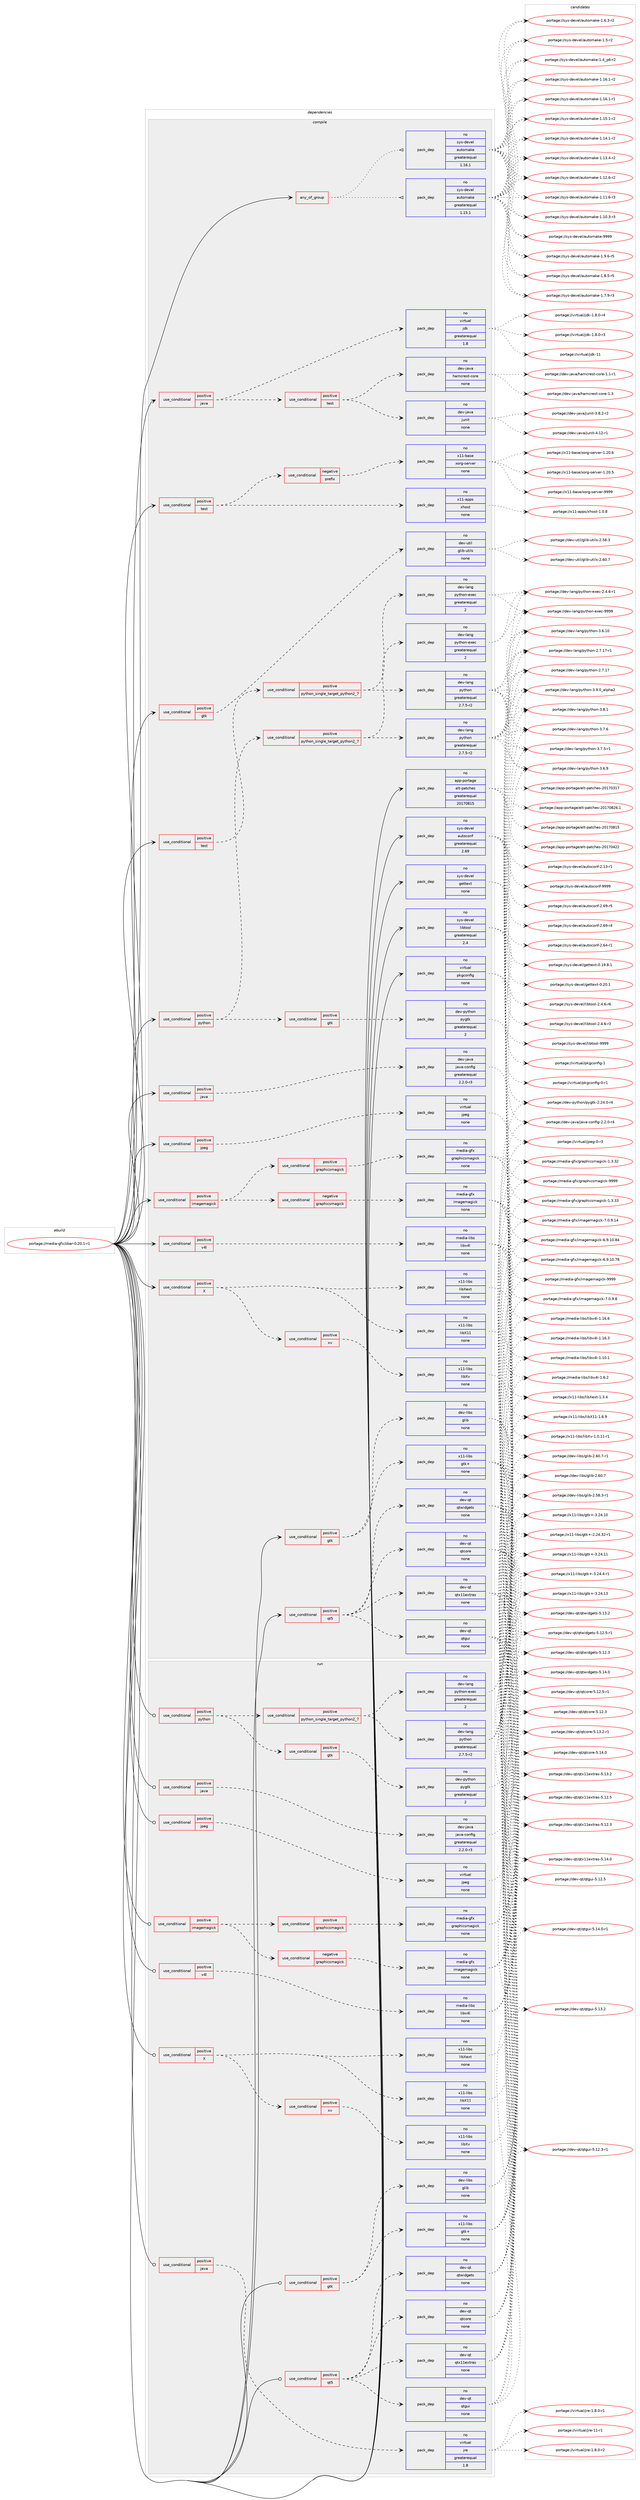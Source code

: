 digraph prolog {

# *************
# Graph options
# *************

newrank=true;
concentrate=true;
compound=true;
graph [rankdir=LR,fontname=Helvetica,fontsize=10,ranksep=1.5];#, ranksep=2.5, nodesep=0.2];
edge  [arrowhead=vee];
node  [fontname=Helvetica,fontsize=10];

# **********
# The ebuild
# **********

subgraph cluster_leftcol {
color=gray;
label=<<i>ebuild</i>>;
id [label="portage://media-gfx/zbar-0.20.1-r1", color=red, width=4, href="../media-gfx/zbar-0.20.1-r1.svg"];
}

# ****************
# The dependencies
# ****************

subgraph cluster_midcol {
color=gray;
label=<<i>dependencies</i>>;
subgraph cluster_compile {
fillcolor="#eeeeee";
style=filled;
label=<<i>compile</i>>;
subgraph any3191 {
dependency216748 [label=<<TABLE BORDER="0" CELLBORDER="1" CELLSPACING="0" CELLPADDING="4"><TR><TD CELLPADDING="10">any_of_group</TD></TR></TABLE>>, shape=none, color=red];subgraph pack163534 {
dependency216749 [label=<<TABLE BORDER="0" CELLBORDER="1" CELLSPACING="0" CELLPADDING="4" WIDTH="220"><TR><TD ROWSPAN="6" CELLPADDING="30">pack_dep</TD></TR><TR><TD WIDTH="110">no</TD></TR><TR><TD>sys-devel</TD></TR><TR><TD>automake</TD></TR><TR><TD>greaterequal</TD></TR><TR><TD>1.16.1</TD></TR></TABLE>>, shape=none, color=blue];
}
dependency216748:e -> dependency216749:w [weight=20,style="dotted",arrowhead="oinv"];
subgraph pack163535 {
dependency216750 [label=<<TABLE BORDER="0" CELLBORDER="1" CELLSPACING="0" CELLPADDING="4" WIDTH="220"><TR><TD ROWSPAN="6" CELLPADDING="30">pack_dep</TD></TR><TR><TD WIDTH="110">no</TD></TR><TR><TD>sys-devel</TD></TR><TR><TD>automake</TD></TR><TR><TD>greaterequal</TD></TR><TR><TD>1.15.1</TD></TR></TABLE>>, shape=none, color=blue];
}
dependency216748:e -> dependency216750:w [weight=20,style="dotted",arrowhead="oinv"];
}
id:e -> dependency216748:w [weight=20,style="solid",arrowhead="vee"];
subgraph cond49855 {
dependency216751 [label=<<TABLE BORDER="0" CELLBORDER="1" CELLSPACING="0" CELLPADDING="4"><TR><TD ROWSPAN="3" CELLPADDING="10">use_conditional</TD></TR><TR><TD>positive</TD></TR><TR><TD>X</TD></TR></TABLE>>, shape=none, color=red];
subgraph pack163536 {
dependency216752 [label=<<TABLE BORDER="0" CELLBORDER="1" CELLSPACING="0" CELLPADDING="4" WIDTH="220"><TR><TD ROWSPAN="6" CELLPADDING="30">pack_dep</TD></TR><TR><TD WIDTH="110">no</TD></TR><TR><TD>x11-libs</TD></TR><TR><TD>libX11</TD></TR><TR><TD>none</TD></TR><TR><TD></TD></TR></TABLE>>, shape=none, color=blue];
}
dependency216751:e -> dependency216752:w [weight=20,style="dashed",arrowhead="vee"];
subgraph pack163537 {
dependency216753 [label=<<TABLE BORDER="0" CELLBORDER="1" CELLSPACING="0" CELLPADDING="4" WIDTH="220"><TR><TD ROWSPAN="6" CELLPADDING="30">pack_dep</TD></TR><TR><TD WIDTH="110">no</TD></TR><TR><TD>x11-libs</TD></TR><TR><TD>libXext</TD></TR><TR><TD>none</TD></TR><TR><TD></TD></TR></TABLE>>, shape=none, color=blue];
}
dependency216751:e -> dependency216753:w [weight=20,style="dashed",arrowhead="vee"];
subgraph cond49856 {
dependency216754 [label=<<TABLE BORDER="0" CELLBORDER="1" CELLSPACING="0" CELLPADDING="4"><TR><TD ROWSPAN="3" CELLPADDING="10">use_conditional</TD></TR><TR><TD>positive</TD></TR><TR><TD>xv</TD></TR></TABLE>>, shape=none, color=red];
subgraph pack163538 {
dependency216755 [label=<<TABLE BORDER="0" CELLBORDER="1" CELLSPACING="0" CELLPADDING="4" WIDTH="220"><TR><TD ROWSPAN="6" CELLPADDING="30">pack_dep</TD></TR><TR><TD WIDTH="110">no</TD></TR><TR><TD>x11-libs</TD></TR><TR><TD>libXv</TD></TR><TR><TD>none</TD></TR><TR><TD></TD></TR></TABLE>>, shape=none, color=blue];
}
dependency216754:e -> dependency216755:w [weight=20,style="dashed",arrowhead="vee"];
}
dependency216751:e -> dependency216754:w [weight=20,style="dashed",arrowhead="vee"];
}
id:e -> dependency216751:w [weight=20,style="solid",arrowhead="vee"];
subgraph cond49857 {
dependency216756 [label=<<TABLE BORDER="0" CELLBORDER="1" CELLSPACING="0" CELLPADDING="4"><TR><TD ROWSPAN="3" CELLPADDING="10">use_conditional</TD></TR><TR><TD>positive</TD></TR><TR><TD>gtk</TD></TR></TABLE>>, shape=none, color=red];
subgraph pack163539 {
dependency216757 [label=<<TABLE BORDER="0" CELLBORDER="1" CELLSPACING="0" CELLPADDING="4" WIDTH="220"><TR><TD ROWSPAN="6" CELLPADDING="30">pack_dep</TD></TR><TR><TD WIDTH="110">no</TD></TR><TR><TD>dev-libs</TD></TR><TR><TD>glib</TD></TR><TR><TD>none</TD></TR><TR><TD></TD></TR></TABLE>>, shape=none, color=blue];
}
dependency216756:e -> dependency216757:w [weight=20,style="dashed",arrowhead="vee"];
subgraph pack163540 {
dependency216758 [label=<<TABLE BORDER="0" CELLBORDER="1" CELLSPACING="0" CELLPADDING="4" WIDTH="220"><TR><TD ROWSPAN="6" CELLPADDING="30">pack_dep</TD></TR><TR><TD WIDTH="110">no</TD></TR><TR><TD>x11-libs</TD></TR><TR><TD>gtk+</TD></TR><TR><TD>none</TD></TR><TR><TD></TD></TR></TABLE>>, shape=none, color=blue];
}
dependency216756:e -> dependency216758:w [weight=20,style="dashed",arrowhead="vee"];
}
id:e -> dependency216756:w [weight=20,style="solid",arrowhead="vee"];
subgraph cond49858 {
dependency216759 [label=<<TABLE BORDER="0" CELLBORDER="1" CELLSPACING="0" CELLPADDING="4"><TR><TD ROWSPAN="3" CELLPADDING="10">use_conditional</TD></TR><TR><TD>positive</TD></TR><TR><TD>gtk</TD></TR></TABLE>>, shape=none, color=red];
subgraph pack163541 {
dependency216760 [label=<<TABLE BORDER="0" CELLBORDER="1" CELLSPACING="0" CELLPADDING="4" WIDTH="220"><TR><TD ROWSPAN="6" CELLPADDING="30">pack_dep</TD></TR><TR><TD WIDTH="110">no</TD></TR><TR><TD>dev-util</TD></TR><TR><TD>glib-utils</TD></TR><TR><TD>none</TD></TR><TR><TD></TD></TR></TABLE>>, shape=none, color=blue];
}
dependency216759:e -> dependency216760:w [weight=20,style="dashed",arrowhead="vee"];
}
id:e -> dependency216759:w [weight=20,style="solid",arrowhead="vee"];
subgraph cond49859 {
dependency216761 [label=<<TABLE BORDER="0" CELLBORDER="1" CELLSPACING="0" CELLPADDING="4"><TR><TD ROWSPAN="3" CELLPADDING="10">use_conditional</TD></TR><TR><TD>positive</TD></TR><TR><TD>imagemagick</TD></TR></TABLE>>, shape=none, color=red];
subgraph cond49860 {
dependency216762 [label=<<TABLE BORDER="0" CELLBORDER="1" CELLSPACING="0" CELLPADDING="4"><TR><TD ROWSPAN="3" CELLPADDING="10">use_conditional</TD></TR><TR><TD>negative</TD></TR><TR><TD>graphicsmagick</TD></TR></TABLE>>, shape=none, color=red];
subgraph pack163542 {
dependency216763 [label=<<TABLE BORDER="0" CELLBORDER="1" CELLSPACING="0" CELLPADDING="4" WIDTH="220"><TR><TD ROWSPAN="6" CELLPADDING="30">pack_dep</TD></TR><TR><TD WIDTH="110">no</TD></TR><TR><TD>media-gfx</TD></TR><TR><TD>imagemagick</TD></TR><TR><TD>none</TD></TR><TR><TD></TD></TR></TABLE>>, shape=none, color=blue];
}
dependency216762:e -> dependency216763:w [weight=20,style="dashed",arrowhead="vee"];
}
dependency216761:e -> dependency216762:w [weight=20,style="dashed",arrowhead="vee"];
subgraph cond49861 {
dependency216764 [label=<<TABLE BORDER="0" CELLBORDER="1" CELLSPACING="0" CELLPADDING="4"><TR><TD ROWSPAN="3" CELLPADDING="10">use_conditional</TD></TR><TR><TD>positive</TD></TR><TR><TD>graphicsmagick</TD></TR></TABLE>>, shape=none, color=red];
subgraph pack163543 {
dependency216765 [label=<<TABLE BORDER="0" CELLBORDER="1" CELLSPACING="0" CELLPADDING="4" WIDTH="220"><TR><TD ROWSPAN="6" CELLPADDING="30">pack_dep</TD></TR><TR><TD WIDTH="110">no</TD></TR><TR><TD>media-gfx</TD></TR><TR><TD>graphicsmagick</TD></TR><TR><TD>none</TD></TR><TR><TD></TD></TR></TABLE>>, shape=none, color=blue];
}
dependency216764:e -> dependency216765:w [weight=20,style="dashed",arrowhead="vee"];
}
dependency216761:e -> dependency216764:w [weight=20,style="dashed",arrowhead="vee"];
}
id:e -> dependency216761:w [weight=20,style="solid",arrowhead="vee"];
subgraph cond49862 {
dependency216766 [label=<<TABLE BORDER="0" CELLBORDER="1" CELLSPACING="0" CELLPADDING="4"><TR><TD ROWSPAN="3" CELLPADDING="10">use_conditional</TD></TR><TR><TD>positive</TD></TR><TR><TD>java</TD></TR></TABLE>>, shape=none, color=red];
subgraph pack163544 {
dependency216767 [label=<<TABLE BORDER="0" CELLBORDER="1" CELLSPACING="0" CELLPADDING="4" WIDTH="220"><TR><TD ROWSPAN="6" CELLPADDING="30">pack_dep</TD></TR><TR><TD WIDTH="110">no</TD></TR><TR><TD>dev-java</TD></TR><TR><TD>java-config</TD></TR><TR><TD>greaterequal</TD></TR><TR><TD>2.2.0-r3</TD></TR></TABLE>>, shape=none, color=blue];
}
dependency216766:e -> dependency216767:w [weight=20,style="dashed",arrowhead="vee"];
}
id:e -> dependency216766:w [weight=20,style="solid",arrowhead="vee"];
subgraph cond49863 {
dependency216768 [label=<<TABLE BORDER="0" CELLBORDER="1" CELLSPACING="0" CELLPADDING="4"><TR><TD ROWSPAN="3" CELLPADDING="10">use_conditional</TD></TR><TR><TD>positive</TD></TR><TR><TD>java</TD></TR></TABLE>>, shape=none, color=red];
subgraph pack163545 {
dependency216769 [label=<<TABLE BORDER="0" CELLBORDER="1" CELLSPACING="0" CELLPADDING="4" WIDTH="220"><TR><TD ROWSPAN="6" CELLPADDING="30">pack_dep</TD></TR><TR><TD WIDTH="110">no</TD></TR><TR><TD>virtual</TD></TR><TR><TD>jdk</TD></TR><TR><TD>greaterequal</TD></TR><TR><TD>1.8</TD></TR></TABLE>>, shape=none, color=blue];
}
dependency216768:e -> dependency216769:w [weight=20,style="dashed",arrowhead="vee"];
subgraph cond49864 {
dependency216770 [label=<<TABLE BORDER="0" CELLBORDER="1" CELLSPACING="0" CELLPADDING="4"><TR><TD ROWSPAN="3" CELLPADDING="10">use_conditional</TD></TR><TR><TD>positive</TD></TR><TR><TD>test</TD></TR></TABLE>>, shape=none, color=red];
subgraph pack163546 {
dependency216771 [label=<<TABLE BORDER="0" CELLBORDER="1" CELLSPACING="0" CELLPADDING="4" WIDTH="220"><TR><TD ROWSPAN="6" CELLPADDING="30">pack_dep</TD></TR><TR><TD WIDTH="110">no</TD></TR><TR><TD>dev-java</TD></TR><TR><TD>junit</TD></TR><TR><TD>none</TD></TR><TR><TD></TD></TR></TABLE>>, shape=none, color=blue];
}
dependency216770:e -> dependency216771:w [weight=20,style="dashed",arrowhead="vee"];
subgraph pack163547 {
dependency216772 [label=<<TABLE BORDER="0" CELLBORDER="1" CELLSPACING="0" CELLPADDING="4" WIDTH="220"><TR><TD ROWSPAN="6" CELLPADDING="30">pack_dep</TD></TR><TR><TD WIDTH="110">no</TD></TR><TR><TD>dev-java</TD></TR><TR><TD>hamcrest-core</TD></TR><TR><TD>none</TD></TR><TR><TD></TD></TR></TABLE>>, shape=none, color=blue];
}
dependency216770:e -> dependency216772:w [weight=20,style="dashed",arrowhead="vee"];
}
dependency216768:e -> dependency216770:w [weight=20,style="dashed",arrowhead="vee"];
}
id:e -> dependency216768:w [weight=20,style="solid",arrowhead="vee"];
subgraph cond49865 {
dependency216773 [label=<<TABLE BORDER="0" CELLBORDER="1" CELLSPACING="0" CELLPADDING="4"><TR><TD ROWSPAN="3" CELLPADDING="10">use_conditional</TD></TR><TR><TD>positive</TD></TR><TR><TD>jpeg</TD></TR></TABLE>>, shape=none, color=red];
subgraph pack163548 {
dependency216774 [label=<<TABLE BORDER="0" CELLBORDER="1" CELLSPACING="0" CELLPADDING="4" WIDTH="220"><TR><TD ROWSPAN="6" CELLPADDING="30">pack_dep</TD></TR><TR><TD WIDTH="110">no</TD></TR><TR><TD>virtual</TD></TR><TR><TD>jpeg</TD></TR><TR><TD>none</TD></TR><TR><TD></TD></TR></TABLE>>, shape=none, color=blue];
}
dependency216773:e -> dependency216774:w [weight=20,style="dashed",arrowhead="vee"];
}
id:e -> dependency216773:w [weight=20,style="solid",arrowhead="vee"];
subgraph cond49866 {
dependency216775 [label=<<TABLE BORDER="0" CELLBORDER="1" CELLSPACING="0" CELLPADDING="4"><TR><TD ROWSPAN="3" CELLPADDING="10">use_conditional</TD></TR><TR><TD>positive</TD></TR><TR><TD>python</TD></TR></TABLE>>, shape=none, color=red];
subgraph cond49867 {
dependency216776 [label=<<TABLE BORDER="0" CELLBORDER="1" CELLSPACING="0" CELLPADDING="4"><TR><TD ROWSPAN="3" CELLPADDING="10">use_conditional</TD></TR><TR><TD>positive</TD></TR><TR><TD>python_single_target_python2_7</TD></TR></TABLE>>, shape=none, color=red];
subgraph pack163549 {
dependency216777 [label=<<TABLE BORDER="0" CELLBORDER="1" CELLSPACING="0" CELLPADDING="4" WIDTH="220"><TR><TD ROWSPAN="6" CELLPADDING="30">pack_dep</TD></TR><TR><TD WIDTH="110">no</TD></TR><TR><TD>dev-lang</TD></TR><TR><TD>python</TD></TR><TR><TD>greaterequal</TD></TR><TR><TD>2.7.5-r2</TD></TR></TABLE>>, shape=none, color=blue];
}
dependency216776:e -> dependency216777:w [weight=20,style="dashed",arrowhead="vee"];
subgraph pack163550 {
dependency216778 [label=<<TABLE BORDER="0" CELLBORDER="1" CELLSPACING="0" CELLPADDING="4" WIDTH="220"><TR><TD ROWSPAN="6" CELLPADDING="30">pack_dep</TD></TR><TR><TD WIDTH="110">no</TD></TR><TR><TD>dev-lang</TD></TR><TR><TD>python-exec</TD></TR><TR><TD>greaterequal</TD></TR><TR><TD>2</TD></TR></TABLE>>, shape=none, color=blue];
}
dependency216776:e -> dependency216778:w [weight=20,style="dashed",arrowhead="vee"];
}
dependency216775:e -> dependency216776:w [weight=20,style="dashed",arrowhead="vee"];
subgraph cond49868 {
dependency216779 [label=<<TABLE BORDER="0" CELLBORDER="1" CELLSPACING="0" CELLPADDING="4"><TR><TD ROWSPAN="3" CELLPADDING="10">use_conditional</TD></TR><TR><TD>positive</TD></TR><TR><TD>gtk</TD></TR></TABLE>>, shape=none, color=red];
subgraph pack163551 {
dependency216780 [label=<<TABLE BORDER="0" CELLBORDER="1" CELLSPACING="0" CELLPADDING="4" WIDTH="220"><TR><TD ROWSPAN="6" CELLPADDING="30">pack_dep</TD></TR><TR><TD WIDTH="110">no</TD></TR><TR><TD>dev-python</TD></TR><TR><TD>pygtk</TD></TR><TR><TD>greaterequal</TD></TR><TR><TD>2</TD></TR></TABLE>>, shape=none, color=blue];
}
dependency216779:e -> dependency216780:w [weight=20,style="dashed",arrowhead="vee"];
}
dependency216775:e -> dependency216779:w [weight=20,style="dashed",arrowhead="vee"];
}
id:e -> dependency216775:w [weight=20,style="solid",arrowhead="vee"];
subgraph cond49869 {
dependency216781 [label=<<TABLE BORDER="0" CELLBORDER="1" CELLSPACING="0" CELLPADDING="4"><TR><TD ROWSPAN="3" CELLPADDING="10">use_conditional</TD></TR><TR><TD>positive</TD></TR><TR><TD>qt5</TD></TR></TABLE>>, shape=none, color=red];
subgraph pack163552 {
dependency216782 [label=<<TABLE BORDER="0" CELLBORDER="1" CELLSPACING="0" CELLPADDING="4" WIDTH="220"><TR><TD ROWSPAN="6" CELLPADDING="30">pack_dep</TD></TR><TR><TD WIDTH="110">no</TD></TR><TR><TD>dev-qt</TD></TR><TR><TD>qtcore</TD></TR><TR><TD>none</TD></TR><TR><TD></TD></TR></TABLE>>, shape=none, color=blue];
}
dependency216781:e -> dependency216782:w [weight=20,style="dashed",arrowhead="vee"];
subgraph pack163553 {
dependency216783 [label=<<TABLE BORDER="0" CELLBORDER="1" CELLSPACING="0" CELLPADDING="4" WIDTH="220"><TR><TD ROWSPAN="6" CELLPADDING="30">pack_dep</TD></TR><TR><TD WIDTH="110">no</TD></TR><TR><TD>dev-qt</TD></TR><TR><TD>qtgui</TD></TR><TR><TD>none</TD></TR><TR><TD></TD></TR></TABLE>>, shape=none, color=blue];
}
dependency216781:e -> dependency216783:w [weight=20,style="dashed",arrowhead="vee"];
subgraph pack163554 {
dependency216784 [label=<<TABLE BORDER="0" CELLBORDER="1" CELLSPACING="0" CELLPADDING="4" WIDTH="220"><TR><TD ROWSPAN="6" CELLPADDING="30">pack_dep</TD></TR><TR><TD WIDTH="110">no</TD></TR><TR><TD>dev-qt</TD></TR><TR><TD>qtwidgets</TD></TR><TR><TD>none</TD></TR><TR><TD></TD></TR></TABLE>>, shape=none, color=blue];
}
dependency216781:e -> dependency216784:w [weight=20,style="dashed",arrowhead="vee"];
subgraph pack163555 {
dependency216785 [label=<<TABLE BORDER="0" CELLBORDER="1" CELLSPACING="0" CELLPADDING="4" WIDTH="220"><TR><TD ROWSPAN="6" CELLPADDING="30">pack_dep</TD></TR><TR><TD WIDTH="110">no</TD></TR><TR><TD>dev-qt</TD></TR><TR><TD>qtx11extras</TD></TR><TR><TD>none</TD></TR><TR><TD></TD></TR></TABLE>>, shape=none, color=blue];
}
dependency216781:e -> dependency216785:w [weight=20,style="dashed",arrowhead="vee"];
}
id:e -> dependency216781:w [weight=20,style="solid",arrowhead="vee"];
subgraph cond49870 {
dependency216786 [label=<<TABLE BORDER="0" CELLBORDER="1" CELLSPACING="0" CELLPADDING="4"><TR><TD ROWSPAN="3" CELLPADDING="10">use_conditional</TD></TR><TR><TD>positive</TD></TR><TR><TD>test</TD></TR></TABLE>>, shape=none, color=red];
subgraph cond49871 {
dependency216787 [label=<<TABLE BORDER="0" CELLBORDER="1" CELLSPACING="0" CELLPADDING="4"><TR><TD ROWSPAN="3" CELLPADDING="10">use_conditional</TD></TR><TR><TD>negative</TD></TR><TR><TD>prefix</TD></TR></TABLE>>, shape=none, color=red];
subgraph pack163556 {
dependency216788 [label=<<TABLE BORDER="0" CELLBORDER="1" CELLSPACING="0" CELLPADDING="4" WIDTH="220"><TR><TD ROWSPAN="6" CELLPADDING="30">pack_dep</TD></TR><TR><TD WIDTH="110">no</TD></TR><TR><TD>x11-base</TD></TR><TR><TD>xorg-server</TD></TR><TR><TD>none</TD></TR><TR><TD></TD></TR></TABLE>>, shape=none, color=blue];
}
dependency216787:e -> dependency216788:w [weight=20,style="dashed",arrowhead="vee"];
}
dependency216786:e -> dependency216787:w [weight=20,style="dashed",arrowhead="vee"];
subgraph pack163557 {
dependency216789 [label=<<TABLE BORDER="0" CELLBORDER="1" CELLSPACING="0" CELLPADDING="4" WIDTH="220"><TR><TD ROWSPAN="6" CELLPADDING="30">pack_dep</TD></TR><TR><TD WIDTH="110">no</TD></TR><TR><TD>x11-apps</TD></TR><TR><TD>xhost</TD></TR><TR><TD>none</TD></TR><TR><TD></TD></TR></TABLE>>, shape=none, color=blue];
}
dependency216786:e -> dependency216789:w [weight=20,style="dashed",arrowhead="vee"];
}
id:e -> dependency216786:w [weight=20,style="solid",arrowhead="vee"];
subgraph cond49872 {
dependency216790 [label=<<TABLE BORDER="0" CELLBORDER="1" CELLSPACING="0" CELLPADDING="4"><TR><TD ROWSPAN="3" CELLPADDING="10">use_conditional</TD></TR><TR><TD>positive</TD></TR><TR><TD>test</TD></TR></TABLE>>, shape=none, color=red];
subgraph cond49873 {
dependency216791 [label=<<TABLE BORDER="0" CELLBORDER="1" CELLSPACING="0" CELLPADDING="4"><TR><TD ROWSPAN="3" CELLPADDING="10">use_conditional</TD></TR><TR><TD>positive</TD></TR><TR><TD>python_single_target_python2_7</TD></TR></TABLE>>, shape=none, color=red];
subgraph pack163558 {
dependency216792 [label=<<TABLE BORDER="0" CELLBORDER="1" CELLSPACING="0" CELLPADDING="4" WIDTH="220"><TR><TD ROWSPAN="6" CELLPADDING="30">pack_dep</TD></TR><TR><TD WIDTH="110">no</TD></TR><TR><TD>dev-lang</TD></TR><TR><TD>python</TD></TR><TR><TD>greaterequal</TD></TR><TR><TD>2.7.5-r2</TD></TR></TABLE>>, shape=none, color=blue];
}
dependency216791:e -> dependency216792:w [weight=20,style="dashed",arrowhead="vee"];
subgraph pack163559 {
dependency216793 [label=<<TABLE BORDER="0" CELLBORDER="1" CELLSPACING="0" CELLPADDING="4" WIDTH="220"><TR><TD ROWSPAN="6" CELLPADDING="30">pack_dep</TD></TR><TR><TD WIDTH="110">no</TD></TR><TR><TD>dev-lang</TD></TR><TR><TD>python-exec</TD></TR><TR><TD>greaterequal</TD></TR><TR><TD>2</TD></TR></TABLE>>, shape=none, color=blue];
}
dependency216791:e -> dependency216793:w [weight=20,style="dashed",arrowhead="vee"];
}
dependency216790:e -> dependency216791:w [weight=20,style="dashed",arrowhead="vee"];
}
id:e -> dependency216790:w [weight=20,style="solid",arrowhead="vee"];
subgraph cond49874 {
dependency216794 [label=<<TABLE BORDER="0" CELLBORDER="1" CELLSPACING="0" CELLPADDING="4"><TR><TD ROWSPAN="3" CELLPADDING="10">use_conditional</TD></TR><TR><TD>positive</TD></TR><TR><TD>v4l</TD></TR></TABLE>>, shape=none, color=red];
subgraph pack163560 {
dependency216795 [label=<<TABLE BORDER="0" CELLBORDER="1" CELLSPACING="0" CELLPADDING="4" WIDTH="220"><TR><TD ROWSPAN="6" CELLPADDING="30">pack_dep</TD></TR><TR><TD WIDTH="110">no</TD></TR><TR><TD>media-libs</TD></TR><TR><TD>libv4l</TD></TR><TR><TD>none</TD></TR><TR><TD></TD></TR></TABLE>>, shape=none, color=blue];
}
dependency216794:e -> dependency216795:w [weight=20,style="dashed",arrowhead="vee"];
}
id:e -> dependency216794:w [weight=20,style="solid",arrowhead="vee"];
subgraph pack163561 {
dependency216796 [label=<<TABLE BORDER="0" CELLBORDER="1" CELLSPACING="0" CELLPADDING="4" WIDTH="220"><TR><TD ROWSPAN="6" CELLPADDING="30">pack_dep</TD></TR><TR><TD WIDTH="110">no</TD></TR><TR><TD>app-portage</TD></TR><TR><TD>elt-patches</TD></TR><TR><TD>greaterequal</TD></TR><TR><TD>20170815</TD></TR></TABLE>>, shape=none, color=blue];
}
id:e -> dependency216796:w [weight=20,style="solid",arrowhead="vee"];
subgraph pack163562 {
dependency216797 [label=<<TABLE BORDER="0" CELLBORDER="1" CELLSPACING="0" CELLPADDING="4" WIDTH="220"><TR><TD ROWSPAN="6" CELLPADDING="30">pack_dep</TD></TR><TR><TD WIDTH="110">no</TD></TR><TR><TD>sys-devel</TD></TR><TR><TD>autoconf</TD></TR><TR><TD>greaterequal</TD></TR><TR><TD>2.69</TD></TR></TABLE>>, shape=none, color=blue];
}
id:e -> dependency216797:w [weight=20,style="solid",arrowhead="vee"];
subgraph pack163563 {
dependency216798 [label=<<TABLE BORDER="0" CELLBORDER="1" CELLSPACING="0" CELLPADDING="4" WIDTH="220"><TR><TD ROWSPAN="6" CELLPADDING="30">pack_dep</TD></TR><TR><TD WIDTH="110">no</TD></TR><TR><TD>sys-devel</TD></TR><TR><TD>gettext</TD></TR><TR><TD>none</TD></TR><TR><TD></TD></TR></TABLE>>, shape=none, color=blue];
}
id:e -> dependency216798:w [weight=20,style="solid",arrowhead="vee"];
subgraph pack163564 {
dependency216799 [label=<<TABLE BORDER="0" CELLBORDER="1" CELLSPACING="0" CELLPADDING="4" WIDTH="220"><TR><TD ROWSPAN="6" CELLPADDING="30">pack_dep</TD></TR><TR><TD WIDTH="110">no</TD></TR><TR><TD>sys-devel</TD></TR><TR><TD>libtool</TD></TR><TR><TD>greaterequal</TD></TR><TR><TD>2.4</TD></TR></TABLE>>, shape=none, color=blue];
}
id:e -> dependency216799:w [weight=20,style="solid",arrowhead="vee"];
subgraph pack163565 {
dependency216800 [label=<<TABLE BORDER="0" CELLBORDER="1" CELLSPACING="0" CELLPADDING="4" WIDTH="220"><TR><TD ROWSPAN="6" CELLPADDING="30">pack_dep</TD></TR><TR><TD WIDTH="110">no</TD></TR><TR><TD>virtual</TD></TR><TR><TD>pkgconfig</TD></TR><TR><TD>none</TD></TR><TR><TD></TD></TR></TABLE>>, shape=none, color=blue];
}
id:e -> dependency216800:w [weight=20,style="solid",arrowhead="vee"];
}
subgraph cluster_compileandrun {
fillcolor="#eeeeee";
style=filled;
label=<<i>compile and run</i>>;
}
subgraph cluster_run {
fillcolor="#eeeeee";
style=filled;
label=<<i>run</i>>;
subgraph cond49875 {
dependency216801 [label=<<TABLE BORDER="0" CELLBORDER="1" CELLSPACING="0" CELLPADDING="4"><TR><TD ROWSPAN="3" CELLPADDING="10">use_conditional</TD></TR><TR><TD>positive</TD></TR><TR><TD>X</TD></TR></TABLE>>, shape=none, color=red];
subgraph pack163566 {
dependency216802 [label=<<TABLE BORDER="0" CELLBORDER="1" CELLSPACING="0" CELLPADDING="4" WIDTH="220"><TR><TD ROWSPAN="6" CELLPADDING="30">pack_dep</TD></TR><TR><TD WIDTH="110">no</TD></TR><TR><TD>x11-libs</TD></TR><TR><TD>libX11</TD></TR><TR><TD>none</TD></TR><TR><TD></TD></TR></TABLE>>, shape=none, color=blue];
}
dependency216801:e -> dependency216802:w [weight=20,style="dashed",arrowhead="vee"];
subgraph pack163567 {
dependency216803 [label=<<TABLE BORDER="0" CELLBORDER="1" CELLSPACING="0" CELLPADDING="4" WIDTH="220"><TR><TD ROWSPAN="6" CELLPADDING="30">pack_dep</TD></TR><TR><TD WIDTH="110">no</TD></TR><TR><TD>x11-libs</TD></TR><TR><TD>libXext</TD></TR><TR><TD>none</TD></TR><TR><TD></TD></TR></TABLE>>, shape=none, color=blue];
}
dependency216801:e -> dependency216803:w [weight=20,style="dashed",arrowhead="vee"];
subgraph cond49876 {
dependency216804 [label=<<TABLE BORDER="0" CELLBORDER="1" CELLSPACING="0" CELLPADDING="4"><TR><TD ROWSPAN="3" CELLPADDING="10">use_conditional</TD></TR><TR><TD>positive</TD></TR><TR><TD>xv</TD></TR></TABLE>>, shape=none, color=red];
subgraph pack163568 {
dependency216805 [label=<<TABLE BORDER="0" CELLBORDER="1" CELLSPACING="0" CELLPADDING="4" WIDTH="220"><TR><TD ROWSPAN="6" CELLPADDING="30">pack_dep</TD></TR><TR><TD WIDTH="110">no</TD></TR><TR><TD>x11-libs</TD></TR><TR><TD>libXv</TD></TR><TR><TD>none</TD></TR><TR><TD></TD></TR></TABLE>>, shape=none, color=blue];
}
dependency216804:e -> dependency216805:w [weight=20,style="dashed",arrowhead="vee"];
}
dependency216801:e -> dependency216804:w [weight=20,style="dashed",arrowhead="vee"];
}
id:e -> dependency216801:w [weight=20,style="solid",arrowhead="odot"];
subgraph cond49877 {
dependency216806 [label=<<TABLE BORDER="0" CELLBORDER="1" CELLSPACING="0" CELLPADDING="4"><TR><TD ROWSPAN="3" CELLPADDING="10">use_conditional</TD></TR><TR><TD>positive</TD></TR><TR><TD>gtk</TD></TR></TABLE>>, shape=none, color=red];
subgraph pack163569 {
dependency216807 [label=<<TABLE BORDER="0" CELLBORDER="1" CELLSPACING="0" CELLPADDING="4" WIDTH="220"><TR><TD ROWSPAN="6" CELLPADDING="30">pack_dep</TD></TR><TR><TD WIDTH="110">no</TD></TR><TR><TD>dev-libs</TD></TR><TR><TD>glib</TD></TR><TR><TD>none</TD></TR><TR><TD></TD></TR></TABLE>>, shape=none, color=blue];
}
dependency216806:e -> dependency216807:w [weight=20,style="dashed",arrowhead="vee"];
subgraph pack163570 {
dependency216808 [label=<<TABLE BORDER="0" CELLBORDER="1" CELLSPACING="0" CELLPADDING="4" WIDTH="220"><TR><TD ROWSPAN="6" CELLPADDING="30">pack_dep</TD></TR><TR><TD WIDTH="110">no</TD></TR><TR><TD>x11-libs</TD></TR><TR><TD>gtk+</TD></TR><TR><TD>none</TD></TR><TR><TD></TD></TR></TABLE>>, shape=none, color=blue];
}
dependency216806:e -> dependency216808:w [weight=20,style="dashed",arrowhead="vee"];
}
id:e -> dependency216806:w [weight=20,style="solid",arrowhead="odot"];
subgraph cond49878 {
dependency216809 [label=<<TABLE BORDER="0" CELLBORDER="1" CELLSPACING="0" CELLPADDING="4"><TR><TD ROWSPAN="3" CELLPADDING="10">use_conditional</TD></TR><TR><TD>positive</TD></TR><TR><TD>imagemagick</TD></TR></TABLE>>, shape=none, color=red];
subgraph cond49879 {
dependency216810 [label=<<TABLE BORDER="0" CELLBORDER="1" CELLSPACING="0" CELLPADDING="4"><TR><TD ROWSPAN="3" CELLPADDING="10">use_conditional</TD></TR><TR><TD>negative</TD></TR><TR><TD>graphicsmagick</TD></TR></TABLE>>, shape=none, color=red];
subgraph pack163571 {
dependency216811 [label=<<TABLE BORDER="0" CELLBORDER="1" CELLSPACING="0" CELLPADDING="4" WIDTH="220"><TR><TD ROWSPAN="6" CELLPADDING="30">pack_dep</TD></TR><TR><TD WIDTH="110">no</TD></TR><TR><TD>media-gfx</TD></TR><TR><TD>imagemagick</TD></TR><TR><TD>none</TD></TR><TR><TD></TD></TR></TABLE>>, shape=none, color=blue];
}
dependency216810:e -> dependency216811:w [weight=20,style="dashed",arrowhead="vee"];
}
dependency216809:e -> dependency216810:w [weight=20,style="dashed",arrowhead="vee"];
subgraph cond49880 {
dependency216812 [label=<<TABLE BORDER="0" CELLBORDER="1" CELLSPACING="0" CELLPADDING="4"><TR><TD ROWSPAN="3" CELLPADDING="10">use_conditional</TD></TR><TR><TD>positive</TD></TR><TR><TD>graphicsmagick</TD></TR></TABLE>>, shape=none, color=red];
subgraph pack163572 {
dependency216813 [label=<<TABLE BORDER="0" CELLBORDER="1" CELLSPACING="0" CELLPADDING="4" WIDTH="220"><TR><TD ROWSPAN="6" CELLPADDING="30">pack_dep</TD></TR><TR><TD WIDTH="110">no</TD></TR><TR><TD>media-gfx</TD></TR><TR><TD>graphicsmagick</TD></TR><TR><TD>none</TD></TR><TR><TD></TD></TR></TABLE>>, shape=none, color=blue];
}
dependency216812:e -> dependency216813:w [weight=20,style="dashed",arrowhead="vee"];
}
dependency216809:e -> dependency216812:w [weight=20,style="dashed",arrowhead="vee"];
}
id:e -> dependency216809:w [weight=20,style="solid",arrowhead="odot"];
subgraph cond49881 {
dependency216814 [label=<<TABLE BORDER="0" CELLBORDER="1" CELLSPACING="0" CELLPADDING="4"><TR><TD ROWSPAN="3" CELLPADDING="10">use_conditional</TD></TR><TR><TD>positive</TD></TR><TR><TD>java</TD></TR></TABLE>>, shape=none, color=red];
subgraph pack163573 {
dependency216815 [label=<<TABLE BORDER="0" CELLBORDER="1" CELLSPACING="0" CELLPADDING="4" WIDTH="220"><TR><TD ROWSPAN="6" CELLPADDING="30">pack_dep</TD></TR><TR><TD WIDTH="110">no</TD></TR><TR><TD>dev-java</TD></TR><TR><TD>java-config</TD></TR><TR><TD>greaterequal</TD></TR><TR><TD>2.2.0-r3</TD></TR></TABLE>>, shape=none, color=blue];
}
dependency216814:e -> dependency216815:w [weight=20,style="dashed",arrowhead="vee"];
}
id:e -> dependency216814:w [weight=20,style="solid",arrowhead="odot"];
subgraph cond49882 {
dependency216816 [label=<<TABLE BORDER="0" CELLBORDER="1" CELLSPACING="0" CELLPADDING="4"><TR><TD ROWSPAN="3" CELLPADDING="10">use_conditional</TD></TR><TR><TD>positive</TD></TR><TR><TD>java</TD></TR></TABLE>>, shape=none, color=red];
subgraph pack163574 {
dependency216817 [label=<<TABLE BORDER="0" CELLBORDER="1" CELLSPACING="0" CELLPADDING="4" WIDTH="220"><TR><TD ROWSPAN="6" CELLPADDING="30">pack_dep</TD></TR><TR><TD WIDTH="110">no</TD></TR><TR><TD>virtual</TD></TR><TR><TD>jre</TD></TR><TR><TD>greaterequal</TD></TR><TR><TD>1.8</TD></TR></TABLE>>, shape=none, color=blue];
}
dependency216816:e -> dependency216817:w [weight=20,style="dashed",arrowhead="vee"];
}
id:e -> dependency216816:w [weight=20,style="solid",arrowhead="odot"];
subgraph cond49883 {
dependency216818 [label=<<TABLE BORDER="0" CELLBORDER="1" CELLSPACING="0" CELLPADDING="4"><TR><TD ROWSPAN="3" CELLPADDING="10">use_conditional</TD></TR><TR><TD>positive</TD></TR><TR><TD>jpeg</TD></TR></TABLE>>, shape=none, color=red];
subgraph pack163575 {
dependency216819 [label=<<TABLE BORDER="0" CELLBORDER="1" CELLSPACING="0" CELLPADDING="4" WIDTH="220"><TR><TD ROWSPAN="6" CELLPADDING="30">pack_dep</TD></TR><TR><TD WIDTH="110">no</TD></TR><TR><TD>virtual</TD></TR><TR><TD>jpeg</TD></TR><TR><TD>none</TD></TR><TR><TD></TD></TR></TABLE>>, shape=none, color=blue];
}
dependency216818:e -> dependency216819:w [weight=20,style="dashed",arrowhead="vee"];
}
id:e -> dependency216818:w [weight=20,style="solid",arrowhead="odot"];
subgraph cond49884 {
dependency216820 [label=<<TABLE BORDER="0" CELLBORDER="1" CELLSPACING="0" CELLPADDING="4"><TR><TD ROWSPAN="3" CELLPADDING="10">use_conditional</TD></TR><TR><TD>positive</TD></TR><TR><TD>python</TD></TR></TABLE>>, shape=none, color=red];
subgraph cond49885 {
dependency216821 [label=<<TABLE BORDER="0" CELLBORDER="1" CELLSPACING="0" CELLPADDING="4"><TR><TD ROWSPAN="3" CELLPADDING="10">use_conditional</TD></TR><TR><TD>positive</TD></TR><TR><TD>python_single_target_python2_7</TD></TR></TABLE>>, shape=none, color=red];
subgraph pack163576 {
dependency216822 [label=<<TABLE BORDER="0" CELLBORDER="1" CELLSPACING="0" CELLPADDING="4" WIDTH="220"><TR><TD ROWSPAN="6" CELLPADDING="30">pack_dep</TD></TR><TR><TD WIDTH="110">no</TD></TR><TR><TD>dev-lang</TD></TR><TR><TD>python</TD></TR><TR><TD>greaterequal</TD></TR><TR><TD>2.7.5-r2</TD></TR></TABLE>>, shape=none, color=blue];
}
dependency216821:e -> dependency216822:w [weight=20,style="dashed",arrowhead="vee"];
subgraph pack163577 {
dependency216823 [label=<<TABLE BORDER="0" CELLBORDER="1" CELLSPACING="0" CELLPADDING="4" WIDTH="220"><TR><TD ROWSPAN="6" CELLPADDING="30">pack_dep</TD></TR><TR><TD WIDTH="110">no</TD></TR><TR><TD>dev-lang</TD></TR><TR><TD>python-exec</TD></TR><TR><TD>greaterequal</TD></TR><TR><TD>2</TD></TR></TABLE>>, shape=none, color=blue];
}
dependency216821:e -> dependency216823:w [weight=20,style="dashed",arrowhead="vee"];
}
dependency216820:e -> dependency216821:w [weight=20,style="dashed",arrowhead="vee"];
subgraph cond49886 {
dependency216824 [label=<<TABLE BORDER="0" CELLBORDER="1" CELLSPACING="0" CELLPADDING="4"><TR><TD ROWSPAN="3" CELLPADDING="10">use_conditional</TD></TR><TR><TD>positive</TD></TR><TR><TD>gtk</TD></TR></TABLE>>, shape=none, color=red];
subgraph pack163578 {
dependency216825 [label=<<TABLE BORDER="0" CELLBORDER="1" CELLSPACING="0" CELLPADDING="4" WIDTH="220"><TR><TD ROWSPAN="6" CELLPADDING="30">pack_dep</TD></TR><TR><TD WIDTH="110">no</TD></TR><TR><TD>dev-python</TD></TR><TR><TD>pygtk</TD></TR><TR><TD>greaterequal</TD></TR><TR><TD>2</TD></TR></TABLE>>, shape=none, color=blue];
}
dependency216824:e -> dependency216825:w [weight=20,style="dashed",arrowhead="vee"];
}
dependency216820:e -> dependency216824:w [weight=20,style="dashed",arrowhead="vee"];
}
id:e -> dependency216820:w [weight=20,style="solid",arrowhead="odot"];
subgraph cond49887 {
dependency216826 [label=<<TABLE BORDER="0" CELLBORDER="1" CELLSPACING="0" CELLPADDING="4"><TR><TD ROWSPAN="3" CELLPADDING="10">use_conditional</TD></TR><TR><TD>positive</TD></TR><TR><TD>qt5</TD></TR></TABLE>>, shape=none, color=red];
subgraph pack163579 {
dependency216827 [label=<<TABLE BORDER="0" CELLBORDER="1" CELLSPACING="0" CELLPADDING="4" WIDTH="220"><TR><TD ROWSPAN="6" CELLPADDING="30">pack_dep</TD></TR><TR><TD WIDTH="110">no</TD></TR><TR><TD>dev-qt</TD></TR><TR><TD>qtcore</TD></TR><TR><TD>none</TD></TR><TR><TD></TD></TR></TABLE>>, shape=none, color=blue];
}
dependency216826:e -> dependency216827:w [weight=20,style="dashed",arrowhead="vee"];
subgraph pack163580 {
dependency216828 [label=<<TABLE BORDER="0" CELLBORDER="1" CELLSPACING="0" CELLPADDING="4" WIDTH="220"><TR><TD ROWSPAN="6" CELLPADDING="30">pack_dep</TD></TR><TR><TD WIDTH="110">no</TD></TR><TR><TD>dev-qt</TD></TR><TR><TD>qtgui</TD></TR><TR><TD>none</TD></TR><TR><TD></TD></TR></TABLE>>, shape=none, color=blue];
}
dependency216826:e -> dependency216828:w [weight=20,style="dashed",arrowhead="vee"];
subgraph pack163581 {
dependency216829 [label=<<TABLE BORDER="0" CELLBORDER="1" CELLSPACING="0" CELLPADDING="4" WIDTH="220"><TR><TD ROWSPAN="6" CELLPADDING="30">pack_dep</TD></TR><TR><TD WIDTH="110">no</TD></TR><TR><TD>dev-qt</TD></TR><TR><TD>qtwidgets</TD></TR><TR><TD>none</TD></TR><TR><TD></TD></TR></TABLE>>, shape=none, color=blue];
}
dependency216826:e -> dependency216829:w [weight=20,style="dashed",arrowhead="vee"];
subgraph pack163582 {
dependency216830 [label=<<TABLE BORDER="0" CELLBORDER="1" CELLSPACING="0" CELLPADDING="4" WIDTH="220"><TR><TD ROWSPAN="6" CELLPADDING="30">pack_dep</TD></TR><TR><TD WIDTH="110">no</TD></TR><TR><TD>dev-qt</TD></TR><TR><TD>qtx11extras</TD></TR><TR><TD>none</TD></TR><TR><TD></TD></TR></TABLE>>, shape=none, color=blue];
}
dependency216826:e -> dependency216830:w [weight=20,style="dashed",arrowhead="vee"];
}
id:e -> dependency216826:w [weight=20,style="solid",arrowhead="odot"];
subgraph cond49888 {
dependency216831 [label=<<TABLE BORDER="0" CELLBORDER="1" CELLSPACING="0" CELLPADDING="4"><TR><TD ROWSPAN="3" CELLPADDING="10">use_conditional</TD></TR><TR><TD>positive</TD></TR><TR><TD>v4l</TD></TR></TABLE>>, shape=none, color=red];
subgraph pack163583 {
dependency216832 [label=<<TABLE BORDER="0" CELLBORDER="1" CELLSPACING="0" CELLPADDING="4" WIDTH="220"><TR><TD ROWSPAN="6" CELLPADDING="30">pack_dep</TD></TR><TR><TD WIDTH="110">no</TD></TR><TR><TD>media-libs</TD></TR><TR><TD>libv4l</TD></TR><TR><TD>none</TD></TR><TR><TD></TD></TR></TABLE>>, shape=none, color=blue];
}
dependency216831:e -> dependency216832:w [weight=20,style="dashed",arrowhead="vee"];
}
id:e -> dependency216831:w [weight=20,style="solid",arrowhead="odot"];
}
}

# **************
# The candidates
# **************

subgraph cluster_choices {
rank=same;
color=gray;
label=<<i>candidates</i>>;

subgraph choice163534 {
color=black;
nodesep=1;
choice115121115451001011181011084797117116111109971071014557575757 [label="portage://sys-devel/automake-9999", color=red, width=4,href="../sys-devel/automake-9999.svg"];
choice115121115451001011181011084797117116111109971071014549465746544511453 [label="portage://sys-devel/automake-1.9.6-r5", color=red, width=4,href="../sys-devel/automake-1.9.6-r5.svg"];
choice115121115451001011181011084797117116111109971071014549465646534511453 [label="portage://sys-devel/automake-1.8.5-r5", color=red, width=4,href="../sys-devel/automake-1.8.5-r5.svg"];
choice115121115451001011181011084797117116111109971071014549465546574511451 [label="portage://sys-devel/automake-1.7.9-r3", color=red, width=4,href="../sys-devel/automake-1.7.9-r3.svg"];
choice115121115451001011181011084797117116111109971071014549465446514511450 [label="portage://sys-devel/automake-1.6.3-r2", color=red, width=4,href="../sys-devel/automake-1.6.3-r2.svg"];
choice11512111545100101118101108479711711611110997107101454946534511450 [label="portage://sys-devel/automake-1.5-r2", color=red, width=4,href="../sys-devel/automake-1.5-r2.svg"];
choice115121115451001011181011084797117116111109971071014549465295112544511450 [label="portage://sys-devel/automake-1.4_p6-r2", color=red, width=4,href="../sys-devel/automake-1.4_p6-r2.svg"];
choice11512111545100101118101108479711711611110997107101454946495446494511450 [label="portage://sys-devel/automake-1.16.1-r2", color=red, width=4,href="../sys-devel/automake-1.16.1-r2.svg"];
choice11512111545100101118101108479711711611110997107101454946495446494511449 [label="portage://sys-devel/automake-1.16.1-r1", color=red, width=4,href="../sys-devel/automake-1.16.1-r1.svg"];
choice11512111545100101118101108479711711611110997107101454946495346494511450 [label="portage://sys-devel/automake-1.15.1-r2", color=red, width=4,href="../sys-devel/automake-1.15.1-r2.svg"];
choice11512111545100101118101108479711711611110997107101454946495246494511450 [label="portage://sys-devel/automake-1.14.1-r2", color=red, width=4,href="../sys-devel/automake-1.14.1-r2.svg"];
choice11512111545100101118101108479711711611110997107101454946495146524511450 [label="portage://sys-devel/automake-1.13.4-r2", color=red, width=4,href="../sys-devel/automake-1.13.4-r2.svg"];
choice11512111545100101118101108479711711611110997107101454946495046544511450 [label="portage://sys-devel/automake-1.12.6-r2", color=red, width=4,href="../sys-devel/automake-1.12.6-r2.svg"];
choice11512111545100101118101108479711711611110997107101454946494946544511451 [label="portage://sys-devel/automake-1.11.6-r3", color=red, width=4,href="../sys-devel/automake-1.11.6-r3.svg"];
choice11512111545100101118101108479711711611110997107101454946494846514511451 [label="portage://sys-devel/automake-1.10.3-r3", color=red, width=4,href="../sys-devel/automake-1.10.3-r3.svg"];
dependency216749:e -> choice115121115451001011181011084797117116111109971071014557575757:w [style=dotted,weight="100"];
dependency216749:e -> choice115121115451001011181011084797117116111109971071014549465746544511453:w [style=dotted,weight="100"];
dependency216749:e -> choice115121115451001011181011084797117116111109971071014549465646534511453:w [style=dotted,weight="100"];
dependency216749:e -> choice115121115451001011181011084797117116111109971071014549465546574511451:w [style=dotted,weight="100"];
dependency216749:e -> choice115121115451001011181011084797117116111109971071014549465446514511450:w [style=dotted,weight="100"];
dependency216749:e -> choice11512111545100101118101108479711711611110997107101454946534511450:w [style=dotted,weight="100"];
dependency216749:e -> choice115121115451001011181011084797117116111109971071014549465295112544511450:w [style=dotted,weight="100"];
dependency216749:e -> choice11512111545100101118101108479711711611110997107101454946495446494511450:w [style=dotted,weight="100"];
dependency216749:e -> choice11512111545100101118101108479711711611110997107101454946495446494511449:w [style=dotted,weight="100"];
dependency216749:e -> choice11512111545100101118101108479711711611110997107101454946495346494511450:w [style=dotted,weight="100"];
dependency216749:e -> choice11512111545100101118101108479711711611110997107101454946495246494511450:w [style=dotted,weight="100"];
dependency216749:e -> choice11512111545100101118101108479711711611110997107101454946495146524511450:w [style=dotted,weight="100"];
dependency216749:e -> choice11512111545100101118101108479711711611110997107101454946495046544511450:w [style=dotted,weight="100"];
dependency216749:e -> choice11512111545100101118101108479711711611110997107101454946494946544511451:w [style=dotted,weight="100"];
dependency216749:e -> choice11512111545100101118101108479711711611110997107101454946494846514511451:w [style=dotted,weight="100"];
}
subgraph choice163535 {
color=black;
nodesep=1;
choice115121115451001011181011084797117116111109971071014557575757 [label="portage://sys-devel/automake-9999", color=red, width=4,href="../sys-devel/automake-9999.svg"];
choice115121115451001011181011084797117116111109971071014549465746544511453 [label="portage://sys-devel/automake-1.9.6-r5", color=red, width=4,href="../sys-devel/automake-1.9.6-r5.svg"];
choice115121115451001011181011084797117116111109971071014549465646534511453 [label="portage://sys-devel/automake-1.8.5-r5", color=red, width=4,href="../sys-devel/automake-1.8.5-r5.svg"];
choice115121115451001011181011084797117116111109971071014549465546574511451 [label="portage://sys-devel/automake-1.7.9-r3", color=red, width=4,href="../sys-devel/automake-1.7.9-r3.svg"];
choice115121115451001011181011084797117116111109971071014549465446514511450 [label="portage://sys-devel/automake-1.6.3-r2", color=red, width=4,href="../sys-devel/automake-1.6.3-r2.svg"];
choice11512111545100101118101108479711711611110997107101454946534511450 [label="portage://sys-devel/automake-1.5-r2", color=red, width=4,href="../sys-devel/automake-1.5-r2.svg"];
choice115121115451001011181011084797117116111109971071014549465295112544511450 [label="portage://sys-devel/automake-1.4_p6-r2", color=red, width=4,href="../sys-devel/automake-1.4_p6-r2.svg"];
choice11512111545100101118101108479711711611110997107101454946495446494511450 [label="portage://sys-devel/automake-1.16.1-r2", color=red, width=4,href="../sys-devel/automake-1.16.1-r2.svg"];
choice11512111545100101118101108479711711611110997107101454946495446494511449 [label="portage://sys-devel/automake-1.16.1-r1", color=red, width=4,href="../sys-devel/automake-1.16.1-r1.svg"];
choice11512111545100101118101108479711711611110997107101454946495346494511450 [label="portage://sys-devel/automake-1.15.1-r2", color=red, width=4,href="../sys-devel/automake-1.15.1-r2.svg"];
choice11512111545100101118101108479711711611110997107101454946495246494511450 [label="portage://sys-devel/automake-1.14.1-r2", color=red, width=4,href="../sys-devel/automake-1.14.1-r2.svg"];
choice11512111545100101118101108479711711611110997107101454946495146524511450 [label="portage://sys-devel/automake-1.13.4-r2", color=red, width=4,href="../sys-devel/automake-1.13.4-r2.svg"];
choice11512111545100101118101108479711711611110997107101454946495046544511450 [label="portage://sys-devel/automake-1.12.6-r2", color=red, width=4,href="../sys-devel/automake-1.12.6-r2.svg"];
choice11512111545100101118101108479711711611110997107101454946494946544511451 [label="portage://sys-devel/automake-1.11.6-r3", color=red, width=4,href="../sys-devel/automake-1.11.6-r3.svg"];
choice11512111545100101118101108479711711611110997107101454946494846514511451 [label="portage://sys-devel/automake-1.10.3-r3", color=red, width=4,href="../sys-devel/automake-1.10.3-r3.svg"];
dependency216750:e -> choice115121115451001011181011084797117116111109971071014557575757:w [style=dotted,weight="100"];
dependency216750:e -> choice115121115451001011181011084797117116111109971071014549465746544511453:w [style=dotted,weight="100"];
dependency216750:e -> choice115121115451001011181011084797117116111109971071014549465646534511453:w [style=dotted,weight="100"];
dependency216750:e -> choice115121115451001011181011084797117116111109971071014549465546574511451:w [style=dotted,weight="100"];
dependency216750:e -> choice115121115451001011181011084797117116111109971071014549465446514511450:w [style=dotted,weight="100"];
dependency216750:e -> choice11512111545100101118101108479711711611110997107101454946534511450:w [style=dotted,weight="100"];
dependency216750:e -> choice115121115451001011181011084797117116111109971071014549465295112544511450:w [style=dotted,weight="100"];
dependency216750:e -> choice11512111545100101118101108479711711611110997107101454946495446494511450:w [style=dotted,weight="100"];
dependency216750:e -> choice11512111545100101118101108479711711611110997107101454946495446494511449:w [style=dotted,weight="100"];
dependency216750:e -> choice11512111545100101118101108479711711611110997107101454946495346494511450:w [style=dotted,weight="100"];
dependency216750:e -> choice11512111545100101118101108479711711611110997107101454946495246494511450:w [style=dotted,weight="100"];
dependency216750:e -> choice11512111545100101118101108479711711611110997107101454946495146524511450:w [style=dotted,weight="100"];
dependency216750:e -> choice11512111545100101118101108479711711611110997107101454946495046544511450:w [style=dotted,weight="100"];
dependency216750:e -> choice11512111545100101118101108479711711611110997107101454946494946544511451:w [style=dotted,weight="100"];
dependency216750:e -> choice11512111545100101118101108479711711611110997107101454946494846514511451:w [style=dotted,weight="100"];
}
subgraph choice163536 {
color=black;
nodesep=1;
choice120494945108105981154710810598884949454946544657 [label="portage://x11-libs/libX11-1.6.9", color=red, width=4,href="../x11-libs/libX11-1.6.9.svg"];
dependency216752:e -> choice120494945108105981154710810598884949454946544657:w [style=dotted,weight="100"];
}
subgraph choice163537 {
color=black;
nodesep=1;
choice12049494510810598115471081059888101120116454946514652 [label="portage://x11-libs/libXext-1.3.4", color=red, width=4,href="../x11-libs/libXext-1.3.4.svg"];
dependency216753:e -> choice12049494510810598115471081059888101120116454946514652:w [style=dotted,weight="100"];
}
subgraph choice163538 {
color=black;
nodesep=1;
choice12049494510810598115471081059888118454946484649494511449 [label="portage://x11-libs/libXv-1.0.11-r1", color=red, width=4,href="../x11-libs/libXv-1.0.11-r1.svg"];
dependency216755:e -> choice12049494510810598115471081059888118454946484649494511449:w [style=dotted,weight="100"];
}
subgraph choice163539 {
color=black;
nodesep=1;
choice10010111845108105981154710310810598455046544846554511449 [label="portage://dev-libs/glib-2.60.7-r1", color=red, width=4,href="../dev-libs/glib-2.60.7-r1.svg"];
choice1001011184510810598115471031081059845504654484655 [label="portage://dev-libs/glib-2.60.7", color=red, width=4,href="../dev-libs/glib-2.60.7.svg"];
choice10010111845108105981154710310810598455046535646514511449 [label="portage://dev-libs/glib-2.58.3-r1", color=red, width=4,href="../dev-libs/glib-2.58.3-r1.svg"];
dependency216757:e -> choice10010111845108105981154710310810598455046544846554511449:w [style=dotted,weight="100"];
dependency216757:e -> choice1001011184510810598115471031081059845504654484655:w [style=dotted,weight="100"];
dependency216757:e -> choice10010111845108105981154710310810598455046535646514511449:w [style=dotted,weight="100"];
}
subgraph choice163540 {
color=black;
nodesep=1;
choice120494945108105981154710311610743455146505246524511449 [label="portage://x11-libs/gtk+-3.24.4-r1", color=red, width=4,href="../x11-libs/gtk+-3.24.4-r1.svg"];
choice1204949451081059811547103116107434551465052464951 [label="portage://x11-libs/gtk+-3.24.13", color=red, width=4,href="../x11-libs/gtk+-3.24.13.svg"];
choice1204949451081059811547103116107434551465052464949 [label="portage://x11-libs/gtk+-3.24.11", color=red, width=4,href="../x11-libs/gtk+-3.24.11.svg"];
choice1204949451081059811547103116107434551465052464948 [label="portage://x11-libs/gtk+-3.24.10", color=red, width=4,href="../x11-libs/gtk+-3.24.10.svg"];
choice12049494510810598115471031161074345504650524651504511449 [label="portage://x11-libs/gtk+-2.24.32-r1", color=red, width=4,href="../x11-libs/gtk+-2.24.32-r1.svg"];
dependency216758:e -> choice120494945108105981154710311610743455146505246524511449:w [style=dotted,weight="100"];
dependency216758:e -> choice1204949451081059811547103116107434551465052464951:w [style=dotted,weight="100"];
dependency216758:e -> choice1204949451081059811547103116107434551465052464949:w [style=dotted,weight="100"];
dependency216758:e -> choice1204949451081059811547103116107434551465052464948:w [style=dotted,weight="100"];
dependency216758:e -> choice12049494510810598115471031161074345504650524651504511449:w [style=dotted,weight="100"];
}
subgraph choice163541 {
color=black;
nodesep=1;
choice1001011184511711610510847103108105984511711610510811545504654484655 [label="portage://dev-util/glib-utils-2.60.7", color=red, width=4,href="../dev-util/glib-utils-2.60.7.svg"];
choice1001011184511711610510847103108105984511711610510811545504653564651 [label="portage://dev-util/glib-utils-2.58.3", color=red, width=4,href="../dev-util/glib-utils-2.58.3.svg"];
dependency216760:e -> choice1001011184511711610510847103108105984511711610510811545504654484655:w [style=dotted,weight="100"];
dependency216760:e -> choice1001011184511711610510847103108105984511711610510811545504653564651:w [style=dotted,weight="100"];
}
subgraph choice163542 {
color=black;
nodesep=1;
choice1091011001059745103102120471051099710310110997103105991074557575757 [label="portage://media-gfx/imagemagick-9999", color=red, width=4,href="../media-gfx/imagemagick-9999.svg"];
choice1091011001059745103102120471051099710310110997103105991074555464846574656 [label="portage://media-gfx/imagemagick-7.0.9.8", color=red, width=4,href="../media-gfx/imagemagick-7.0.9.8.svg"];
choice109101100105974510310212047105109971031011099710310599107455546484657464952 [label="portage://media-gfx/imagemagick-7.0.9.14", color=red, width=4,href="../media-gfx/imagemagick-7.0.9.14.svg"];
choice10910110010597451031021204710510997103101109971031059910745544657464948465652 [label="portage://media-gfx/imagemagick-6.9.10.84", color=red, width=4,href="../media-gfx/imagemagick-6.9.10.84.svg"];
choice10910110010597451031021204710510997103101109971031059910745544657464948465556 [label="portage://media-gfx/imagemagick-6.9.10.78", color=red, width=4,href="../media-gfx/imagemagick-6.9.10.78.svg"];
dependency216763:e -> choice1091011001059745103102120471051099710310110997103105991074557575757:w [style=dotted,weight="100"];
dependency216763:e -> choice1091011001059745103102120471051099710310110997103105991074555464846574656:w [style=dotted,weight="100"];
dependency216763:e -> choice109101100105974510310212047105109971031011099710310599107455546484657464952:w [style=dotted,weight="100"];
dependency216763:e -> choice10910110010597451031021204710510997103101109971031059910745544657464948465652:w [style=dotted,weight="100"];
dependency216763:e -> choice10910110010597451031021204710510997103101109971031059910745544657464948465556:w [style=dotted,weight="100"];
}
subgraph choice163543 {
color=black;
nodesep=1;
choice109101100105974510310212047103114971121041059911510997103105991074557575757 [label="portage://media-gfx/graphicsmagick-9999", color=red, width=4,href="../media-gfx/graphicsmagick-9999.svg"];
choice1091011001059745103102120471031149711210410599115109971031059910745494651465151 [label="portage://media-gfx/graphicsmagick-1.3.33", color=red, width=4,href="../media-gfx/graphicsmagick-1.3.33.svg"];
choice1091011001059745103102120471031149711210410599115109971031059910745494651465150 [label="portage://media-gfx/graphicsmagick-1.3.32", color=red, width=4,href="../media-gfx/graphicsmagick-1.3.32.svg"];
dependency216765:e -> choice109101100105974510310212047103114971121041059911510997103105991074557575757:w [style=dotted,weight="100"];
dependency216765:e -> choice1091011001059745103102120471031149711210410599115109971031059910745494651465151:w [style=dotted,weight="100"];
dependency216765:e -> choice1091011001059745103102120471031149711210410599115109971031059910745494651465150:w [style=dotted,weight="100"];
}
subgraph choice163544 {
color=black;
nodesep=1;
choice10010111845106971189747106971189745991111101021051034550465046484511452 [label="portage://dev-java/java-config-2.2.0-r4", color=red, width=4,href="../dev-java/java-config-2.2.0-r4.svg"];
dependency216767:e -> choice10010111845106971189747106971189745991111101021051034550465046484511452:w [style=dotted,weight="100"];
}
subgraph choice163545 {
color=black;
nodesep=1;
choice1181051141161179710847106100107454949 [label="portage://virtual/jdk-11", color=red, width=4,href="../virtual/jdk-11.svg"];
choice11810511411611797108471061001074549465646484511452 [label="portage://virtual/jdk-1.8.0-r4", color=red, width=4,href="../virtual/jdk-1.8.0-r4.svg"];
choice11810511411611797108471061001074549465646484511451 [label="portage://virtual/jdk-1.8.0-r3", color=red, width=4,href="../virtual/jdk-1.8.0-r3.svg"];
dependency216769:e -> choice1181051141161179710847106100107454949:w [style=dotted,weight="100"];
dependency216769:e -> choice11810511411611797108471061001074549465646484511452:w [style=dotted,weight="100"];
dependency216769:e -> choice11810511411611797108471061001074549465646484511451:w [style=dotted,weight="100"];
}
subgraph choice163546 {
color=black;
nodesep=1;
choice1001011184510697118974710611711010511645524649504511449 [label="portage://dev-java/junit-4.12-r1", color=red, width=4,href="../dev-java/junit-4.12-r1.svg"];
choice100101118451069711897471061171101051164551465646504511450 [label="portage://dev-java/junit-3.8.2-r2", color=red, width=4,href="../dev-java/junit-3.8.2-r2.svg"];
dependency216771:e -> choice1001011184510697118974710611711010511645524649504511449:w [style=dotted,weight="100"];
dependency216771:e -> choice100101118451069711897471061171101051164551465646504511450:w [style=dotted,weight="100"];
}
subgraph choice163547 {
color=black;
nodesep=1;
choice100101118451069711897471049710999114101115116459911111410145494651 [label="portage://dev-java/hamcrest-core-1.3", color=red, width=4,href="../dev-java/hamcrest-core-1.3.svg"];
choice1001011184510697118974710497109991141011151164599111114101454946494511449 [label="portage://dev-java/hamcrest-core-1.1-r1", color=red, width=4,href="../dev-java/hamcrest-core-1.1-r1.svg"];
dependency216772:e -> choice100101118451069711897471049710999114101115116459911111410145494651:w [style=dotted,weight="100"];
dependency216772:e -> choice1001011184510697118974710497109991141011151164599111114101454946494511449:w [style=dotted,weight="100"];
}
subgraph choice163548 {
color=black;
nodesep=1;
choice118105114116117971084710611210110345484511451 [label="portage://virtual/jpeg-0-r3", color=red, width=4,href="../virtual/jpeg-0-r3.svg"];
dependency216774:e -> choice118105114116117971084710611210110345484511451:w [style=dotted,weight="100"];
}
subgraph choice163549 {
color=black;
nodesep=1;
choice10010111845108971101034711212111610411111045514657464895971081121049750 [label="portage://dev-lang/python-3.9.0_alpha2", color=red, width=4,href="../dev-lang/python-3.9.0_alpha2.svg"];
choice100101118451089711010347112121116104111110455146564649 [label="portage://dev-lang/python-3.8.1", color=red, width=4,href="../dev-lang/python-3.8.1.svg"];
choice100101118451089711010347112121116104111110455146554654 [label="portage://dev-lang/python-3.7.6", color=red, width=4,href="../dev-lang/python-3.7.6.svg"];
choice1001011184510897110103471121211161041111104551465546534511449 [label="portage://dev-lang/python-3.7.5-r1", color=red, width=4,href="../dev-lang/python-3.7.5-r1.svg"];
choice100101118451089711010347112121116104111110455146544657 [label="portage://dev-lang/python-3.6.9", color=red, width=4,href="../dev-lang/python-3.6.9.svg"];
choice10010111845108971101034711212111610411111045514654464948 [label="portage://dev-lang/python-3.6.10", color=red, width=4,href="../dev-lang/python-3.6.10.svg"];
choice100101118451089711010347112121116104111110455046554649554511449 [label="portage://dev-lang/python-2.7.17-r1", color=red, width=4,href="../dev-lang/python-2.7.17-r1.svg"];
choice10010111845108971101034711212111610411111045504655464955 [label="portage://dev-lang/python-2.7.17", color=red, width=4,href="../dev-lang/python-2.7.17.svg"];
dependency216777:e -> choice10010111845108971101034711212111610411111045514657464895971081121049750:w [style=dotted,weight="100"];
dependency216777:e -> choice100101118451089711010347112121116104111110455146564649:w [style=dotted,weight="100"];
dependency216777:e -> choice100101118451089711010347112121116104111110455146554654:w [style=dotted,weight="100"];
dependency216777:e -> choice1001011184510897110103471121211161041111104551465546534511449:w [style=dotted,weight="100"];
dependency216777:e -> choice100101118451089711010347112121116104111110455146544657:w [style=dotted,weight="100"];
dependency216777:e -> choice10010111845108971101034711212111610411111045514654464948:w [style=dotted,weight="100"];
dependency216777:e -> choice100101118451089711010347112121116104111110455046554649554511449:w [style=dotted,weight="100"];
dependency216777:e -> choice10010111845108971101034711212111610411111045504655464955:w [style=dotted,weight="100"];
}
subgraph choice163550 {
color=black;
nodesep=1;
choice10010111845108971101034711212111610411111045101120101994557575757 [label="portage://dev-lang/python-exec-9999", color=red, width=4,href="../dev-lang/python-exec-9999.svg"];
choice10010111845108971101034711212111610411111045101120101994550465246544511449 [label="portage://dev-lang/python-exec-2.4.6-r1", color=red, width=4,href="../dev-lang/python-exec-2.4.6-r1.svg"];
dependency216778:e -> choice10010111845108971101034711212111610411111045101120101994557575757:w [style=dotted,weight="100"];
dependency216778:e -> choice10010111845108971101034711212111610411111045101120101994550465246544511449:w [style=dotted,weight="100"];
}
subgraph choice163551 {
color=black;
nodesep=1;
choice1001011184511212111610411111047112121103116107455046505246484511452 [label="portage://dev-python/pygtk-2.24.0-r4", color=red, width=4,href="../dev-python/pygtk-2.24.0-r4.svg"];
dependency216780:e -> choice1001011184511212111610411111047112121103116107455046505246484511452:w [style=dotted,weight="100"];
}
subgraph choice163552 {
color=black;
nodesep=1;
choice10010111845113116471131169911111410145534649524648 [label="portage://dev-qt/qtcore-5.14.0", color=red, width=4,href="../dev-qt/qtcore-5.14.0.svg"];
choice100101118451131164711311699111114101455346495146504511449 [label="portage://dev-qt/qtcore-5.13.2-r1", color=red, width=4,href="../dev-qt/qtcore-5.13.2-r1.svg"];
choice100101118451131164711311699111114101455346495046534511449 [label="portage://dev-qt/qtcore-5.12.5-r1", color=red, width=4,href="../dev-qt/qtcore-5.12.5-r1.svg"];
choice10010111845113116471131169911111410145534649504651 [label="portage://dev-qt/qtcore-5.12.3", color=red, width=4,href="../dev-qt/qtcore-5.12.3.svg"];
dependency216782:e -> choice10010111845113116471131169911111410145534649524648:w [style=dotted,weight="100"];
dependency216782:e -> choice100101118451131164711311699111114101455346495146504511449:w [style=dotted,weight="100"];
dependency216782:e -> choice100101118451131164711311699111114101455346495046534511449:w [style=dotted,weight="100"];
dependency216782:e -> choice10010111845113116471131169911111410145534649504651:w [style=dotted,weight="100"];
}
subgraph choice163553 {
color=black;
nodesep=1;
choice1001011184511311647113116103117105455346495246484511449 [label="portage://dev-qt/qtgui-5.14.0-r1", color=red, width=4,href="../dev-qt/qtgui-5.14.0-r1.svg"];
choice100101118451131164711311610311710545534649514650 [label="portage://dev-qt/qtgui-5.13.2", color=red, width=4,href="../dev-qt/qtgui-5.13.2.svg"];
choice100101118451131164711311610311710545534649504653 [label="portage://dev-qt/qtgui-5.12.5", color=red, width=4,href="../dev-qt/qtgui-5.12.5.svg"];
choice1001011184511311647113116103117105455346495046514511449 [label="portage://dev-qt/qtgui-5.12.3-r1", color=red, width=4,href="../dev-qt/qtgui-5.12.3-r1.svg"];
dependency216783:e -> choice1001011184511311647113116103117105455346495246484511449:w [style=dotted,weight="100"];
dependency216783:e -> choice100101118451131164711311610311710545534649514650:w [style=dotted,weight="100"];
dependency216783:e -> choice100101118451131164711311610311710545534649504653:w [style=dotted,weight="100"];
dependency216783:e -> choice1001011184511311647113116103117105455346495046514511449:w [style=dotted,weight="100"];
}
subgraph choice163554 {
color=black;
nodesep=1;
choice100101118451131164711311611910510010310111611545534649524648 [label="portage://dev-qt/qtwidgets-5.14.0", color=red, width=4,href="../dev-qt/qtwidgets-5.14.0.svg"];
choice100101118451131164711311611910510010310111611545534649514650 [label="portage://dev-qt/qtwidgets-5.13.2", color=red, width=4,href="../dev-qt/qtwidgets-5.13.2.svg"];
choice1001011184511311647113116119105100103101116115455346495046534511449 [label="portage://dev-qt/qtwidgets-5.12.5-r1", color=red, width=4,href="../dev-qt/qtwidgets-5.12.5-r1.svg"];
choice100101118451131164711311611910510010310111611545534649504651 [label="portage://dev-qt/qtwidgets-5.12.3", color=red, width=4,href="../dev-qt/qtwidgets-5.12.3.svg"];
dependency216784:e -> choice100101118451131164711311611910510010310111611545534649524648:w [style=dotted,weight="100"];
dependency216784:e -> choice100101118451131164711311611910510010310111611545534649514650:w [style=dotted,weight="100"];
dependency216784:e -> choice1001011184511311647113116119105100103101116115455346495046534511449:w [style=dotted,weight="100"];
dependency216784:e -> choice100101118451131164711311611910510010310111611545534649504651:w [style=dotted,weight="100"];
}
subgraph choice163555 {
color=black;
nodesep=1;
choice100101118451131164711311612049491011201161149711545534649524648 [label="portage://dev-qt/qtx11extras-5.14.0", color=red, width=4,href="../dev-qt/qtx11extras-5.14.0.svg"];
choice100101118451131164711311612049491011201161149711545534649514650 [label="portage://dev-qt/qtx11extras-5.13.2", color=red, width=4,href="../dev-qt/qtx11extras-5.13.2.svg"];
choice100101118451131164711311612049491011201161149711545534649504653 [label="portage://dev-qt/qtx11extras-5.12.5", color=red, width=4,href="../dev-qt/qtx11extras-5.12.5.svg"];
choice100101118451131164711311612049491011201161149711545534649504651 [label="portage://dev-qt/qtx11extras-5.12.3", color=red, width=4,href="../dev-qt/qtx11extras-5.12.3.svg"];
dependency216785:e -> choice100101118451131164711311612049491011201161149711545534649524648:w [style=dotted,weight="100"];
dependency216785:e -> choice100101118451131164711311612049491011201161149711545534649514650:w [style=dotted,weight="100"];
dependency216785:e -> choice100101118451131164711311612049491011201161149711545534649504653:w [style=dotted,weight="100"];
dependency216785:e -> choice100101118451131164711311612049491011201161149711545534649504651:w [style=dotted,weight="100"];
}
subgraph choice163556 {
color=black;
nodesep=1;
choice120494945989711510147120111114103451151011141181011144557575757 [label="portage://x11-base/xorg-server-9999", color=red, width=4,href="../x11-base/xorg-server-9999.svg"];
choice1204949459897115101471201111141034511510111411810111445494650484654 [label="portage://x11-base/xorg-server-1.20.6", color=red, width=4,href="../x11-base/xorg-server-1.20.6.svg"];
choice1204949459897115101471201111141034511510111411810111445494650484653 [label="portage://x11-base/xorg-server-1.20.5", color=red, width=4,href="../x11-base/xorg-server-1.20.5.svg"];
dependency216788:e -> choice120494945989711510147120111114103451151011141181011144557575757:w [style=dotted,weight="100"];
dependency216788:e -> choice1204949459897115101471201111141034511510111411810111445494650484654:w [style=dotted,weight="100"];
dependency216788:e -> choice1204949459897115101471201111141034511510111411810111445494650484653:w [style=dotted,weight="100"];
}
subgraph choice163557 {
color=black;
nodesep=1;
choice1204949459711211211547120104111115116454946484656 [label="portage://x11-apps/xhost-1.0.8", color=red, width=4,href="../x11-apps/xhost-1.0.8.svg"];
dependency216789:e -> choice1204949459711211211547120104111115116454946484656:w [style=dotted,weight="100"];
}
subgraph choice163558 {
color=black;
nodesep=1;
choice10010111845108971101034711212111610411111045514657464895971081121049750 [label="portage://dev-lang/python-3.9.0_alpha2", color=red, width=4,href="../dev-lang/python-3.9.0_alpha2.svg"];
choice100101118451089711010347112121116104111110455146564649 [label="portage://dev-lang/python-3.8.1", color=red, width=4,href="../dev-lang/python-3.8.1.svg"];
choice100101118451089711010347112121116104111110455146554654 [label="portage://dev-lang/python-3.7.6", color=red, width=4,href="../dev-lang/python-3.7.6.svg"];
choice1001011184510897110103471121211161041111104551465546534511449 [label="portage://dev-lang/python-3.7.5-r1", color=red, width=4,href="../dev-lang/python-3.7.5-r1.svg"];
choice100101118451089711010347112121116104111110455146544657 [label="portage://dev-lang/python-3.6.9", color=red, width=4,href="../dev-lang/python-3.6.9.svg"];
choice10010111845108971101034711212111610411111045514654464948 [label="portage://dev-lang/python-3.6.10", color=red, width=4,href="../dev-lang/python-3.6.10.svg"];
choice100101118451089711010347112121116104111110455046554649554511449 [label="portage://dev-lang/python-2.7.17-r1", color=red, width=4,href="../dev-lang/python-2.7.17-r1.svg"];
choice10010111845108971101034711212111610411111045504655464955 [label="portage://dev-lang/python-2.7.17", color=red, width=4,href="../dev-lang/python-2.7.17.svg"];
dependency216792:e -> choice10010111845108971101034711212111610411111045514657464895971081121049750:w [style=dotted,weight="100"];
dependency216792:e -> choice100101118451089711010347112121116104111110455146564649:w [style=dotted,weight="100"];
dependency216792:e -> choice100101118451089711010347112121116104111110455146554654:w [style=dotted,weight="100"];
dependency216792:e -> choice1001011184510897110103471121211161041111104551465546534511449:w [style=dotted,weight="100"];
dependency216792:e -> choice100101118451089711010347112121116104111110455146544657:w [style=dotted,weight="100"];
dependency216792:e -> choice10010111845108971101034711212111610411111045514654464948:w [style=dotted,weight="100"];
dependency216792:e -> choice100101118451089711010347112121116104111110455046554649554511449:w [style=dotted,weight="100"];
dependency216792:e -> choice10010111845108971101034711212111610411111045504655464955:w [style=dotted,weight="100"];
}
subgraph choice163559 {
color=black;
nodesep=1;
choice10010111845108971101034711212111610411111045101120101994557575757 [label="portage://dev-lang/python-exec-9999", color=red, width=4,href="../dev-lang/python-exec-9999.svg"];
choice10010111845108971101034711212111610411111045101120101994550465246544511449 [label="portage://dev-lang/python-exec-2.4.6-r1", color=red, width=4,href="../dev-lang/python-exec-2.4.6-r1.svg"];
dependency216793:e -> choice10010111845108971101034711212111610411111045101120101994557575757:w [style=dotted,weight="100"];
dependency216793:e -> choice10010111845108971101034711212111610411111045101120101994550465246544511449:w [style=dotted,weight="100"];
}
subgraph choice163560 {
color=black;
nodesep=1;
choice109101100105974510810598115471081059811852108454946544650 [label="portage://media-libs/libv4l-1.6.2", color=red, width=4,href="../media-libs/libv4l-1.6.2.svg"];
choice10910110010597451081059811547108105981185210845494649544654 [label="portage://media-libs/libv4l-1.16.6", color=red, width=4,href="../media-libs/libv4l-1.16.6.svg"];
choice10910110010597451081059811547108105981185210845494649544651 [label="portage://media-libs/libv4l-1.16.3", color=red, width=4,href="../media-libs/libv4l-1.16.3.svg"];
choice10910110010597451081059811547108105981185210845494649484649 [label="portage://media-libs/libv4l-1.10.1", color=red, width=4,href="../media-libs/libv4l-1.10.1.svg"];
dependency216795:e -> choice109101100105974510810598115471081059811852108454946544650:w [style=dotted,weight="100"];
dependency216795:e -> choice10910110010597451081059811547108105981185210845494649544654:w [style=dotted,weight="100"];
dependency216795:e -> choice10910110010597451081059811547108105981185210845494649544651:w [style=dotted,weight="100"];
dependency216795:e -> choice10910110010597451081059811547108105981185210845494649484649:w [style=dotted,weight="100"];
}
subgraph choice163561 {
color=black;
nodesep=1;
choice971121124511211111411697103101471011081164511297116991041011154550484955485650544649 [label="portage://app-portage/elt-patches-20170826.1", color=red, width=4,href="../app-portage/elt-patches-20170826.1.svg"];
choice97112112451121111141169710310147101108116451129711699104101115455048495548564953 [label="portage://app-portage/elt-patches-20170815", color=red, width=4,href="../app-portage/elt-patches-20170815.svg"];
choice97112112451121111141169710310147101108116451129711699104101115455048495548525050 [label="portage://app-portage/elt-patches-20170422", color=red, width=4,href="../app-portage/elt-patches-20170422.svg"];
choice97112112451121111141169710310147101108116451129711699104101115455048495548514955 [label="portage://app-portage/elt-patches-20170317", color=red, width=4,href="../app-portage/elt-patches-20170317.svg"];
dependency216796:e -> choice971121124511211111411697103101471011081164511297116991041011154550484955485650544649:w [style=dotted,weight="100"];
dependency216796:e -> choice97112112451121111141169710310147101108116451129711699104101115455048495548564953:w [style=dotted,weight="100"];
dependency216796:e -> choice97112112451121111141169710310147101108116451129711699104101115455048495548525050:w [style=dotted,weight="100"];
dependency216796:e -> choice97112112451121111141169710310147101108116451129711699104101115455048495548514955:w [style=dotted,weight="100"];
}
subgraph choice163562 {
color=black;
nodesep=1;
choice115121115451001011181011084797117116111991111101024557575757 [label="portage://sys-devel/autoconf-9999", color=red, width=4,href="../sys-devel/autoconf-9999.svg"];
choice1151211154510010111810110847971171161119911111010245504654574511453 [label="portage://sys-devel/autoconf-2.69-r5", color=red, width=4,href="../sys-devel/autoconf-2.69-r5.svg"];
choice1151211154510010111810110847971171161119911111010245504654574511452 [label="portage://sys-devel/autoconf-2.69-r4", color=red, width=4,href="../sys-devel/autoconf-2.69-r4.svg"];
choice1151211154510010111810110847971171161119911111010245504654524511449 [label="portage://sys-devel/autoconf-2.64-r1", color=red, width=4,href="../sys-devel/autoconf-2.64-r1.svg"];
choice1151211154510010111810110847971171161119911111010245504649514511449 [label="portage://sys-devel/autoconf-2.13-r1", color=red, width=4,href="../sys-devel/autoconf-2.13-r1.svg"];
dependency216797:e -> choice115121115451001011181011084797117116111991111101024557575757:w [style=dotted,weight="100"];
dependency216797:e -> choice1151211154510010111810110847971171161119911111010245504654574511453:w [style=dotted,weight="100"];
dependency216797:e -> choice1151211154510010111810110847971171161119911111010245504654574511452:w [style=dotted,weight="100"];
dependency216797:e -> choice1151211154510010111810110847971171161119911111010245504654524511449:w [style=dotted,weight="100"];
dependency216797:e -> choice1151211154510010111810110847971171161119911111010245504649514511449:w [style=dotted,weight="100"];
}
subgraph choice163563 {
color=black;
nodesep=1;
choice115121115451001011181011084710310111611610112011645484650484649 [label="portage://sys-devel/gettext-0.20.1", color=red, width=4,href="../sys-devel/gettext-0.20.1.svg"];
choice1151211154510010111810110847103101116116101120116454846495746564649 [label="portage://sys-devel/gettext-0.19.8.1", color=red, width=4,href="../sys-devel/gettext-0.19.8.1.svg"];
dependency216798:e -> choice115121115451001011181011084710310111611610112011645484650484649:w [style=dotted,weight="100"];
dependency216798:e -> choice1151211154510010111810110847103101116116101120116454846495746564649:w [style=dotted,weight="100"];
}
subgraph choice163564 {
color=black;
nodesep=1;
choice1151211154510010111810110847108105981161111111084557575757 [label="portage://sys-devel/libtool-9999", color=red, width=4,href="../sys-devel/libtool-9999.svg"];
choice1151211154510010111810110847108105981161111111084550465246544511454 [label="portage://sys-devel/libtool-2.4.6-r6", color=red, width=4,href="../sys-devel/libtool-2.4.6-r6.svg"];
choice1151211154510010111810110847108105981161111111084550465246544511451 [label="portage://sys-devel/libtool-2.4.6-r3", color=red, width=4,href="../sys-devel/libtool-2.4.6-r3.svg"];
dependency216799:e -> choice1151211154510010111810110847108105981161111111084557575757:w [style=dotted,weight="100"];
dependency216799:e -> choice1151211154510010111810110847108105981161111111084550465246544511454:w [style=dotted,weight="100"];
dependency216799:e -> choice1151211154510010111810110847108105981161111111084550465246544511451:w [style=dotted,weight="100"];
}
subgraph choice163565 {
color=black;
nodesep=1;
choice1181051141161179710847112107103991111101021051034549 [label="portage://virtual/pkgconfig-1", color=red, width=4,href="../virtual/pkgconfig-1.svg"];
choice11810511411611797108471121071039911111010210510345484511449 [label="portage://virtual/pkgconfig-0-r1", color=red, width=4,href="../virtual/pkgconfig-0-r1.svg"];
dependency216800:e -> choice1181051141161179710847112107103991111101021051034549:w [style=dotted,weight="100"];
dependency216800:e -> choice11810511411611797108471121071039911111010210510345484511449:w [style=dotted,weight="100"];
}
subgraph choice163566 {
color=black;
nodesep=1;
choice120494945108105981154710810598884949454946544657 [label="portage://x11-libs/libX11-1.6.9", color=red, width=4,href="../x11-libs/libX11-1.6.9.svg"];
dependency216802:e -> choice120494945108105981154710810598884949454946544657:w [style=dotted,weight="100"];
}
subgraph choice163567 {
color=black;
nodesep=1;
choice12049494510810598115471081059888101120116454946514652 [label="portage://x11-libs/libXext-1.3.4", color=red, width=4,href="../x11-libs/libXext-1.3.4.svg"];
dependency216803:e -> choice12049494510810598115471081059888101120116454946514652:w [style=dotted,weight="100"];
}
subgraph choice163568 {
color=black;
nodesep=1;
choice12049494510810598115471081059888118454946484649494511449 [label="portage://x11-libs/libXv-1.0.11-r1", color=red, width=4,href="../x11-libs/libXv-1.0.11-r1.svg"];
dependency216805:e -> choice12049494510810598115471081059888118454946484649494511449:w [style=dotted,weight="100"];
}
subgraph choice163569 {
color=black;
nodesep=1;
choice10010111845108105981154710310810598455046544846554511449 [label="portage://dev-libs/glib-2.60.7-r1", color=red, width=4,href="../dev-libs/glib-2.60.7-r1.svg"];
choice1001011184510810598115471031081059845504654484655 [label="portage://dev-libs/glib-2.60.7", color=red, width=4,href="../dev-libs/glib-2.60.7.svg"];
choice10010111845108105981154710310810598455046535646514511449 [label="portage://dev-libs/glib-2.58.3-r1", color=red, width=4,href="../dev-libs/glib-2.58.3-r1.svg"];
dependency216807:e -> choice10010111845108105981154710310810598455046544846554511449:w [style=dotted,weight="100"];
dependency216807:e -> choice1001011184510810598115471031081059845504654484655:w [style=dotted,weight="100"];
dependency216807:e -> choice10010111845108105981154710310810598455046535646514511449:w [style=dotted,weight="100"];
}
subgraph choice163570 {
color=black;
nodesep=1;
choice120494945108105981154710311610743455146505246524511449 [label="portage://x11-libs/gtk+-3.24.4-r1", color=red, width=4,href="../x11-libs/gtk+-3.24.4-r1.svg"];
choice1204949451081059811547103116107434551465052464951 [label="portage://x11-libs/gtk+-3.24.13", color=red, width=4,href="../x11-libs/gtk+-3.24.13.svg"];
choice1204949451081059811547103116107434551465052464949 [label="portage://x11-libs/gtk+-3.24.11", color=red, width=4,href="../x11-libs/gtk+-3.24.11.svg"];
choice1204949451081059811547103116107434551465052464948 [label="portage://x11-libs/gtk+-3.24.10", color=red, width=4,href="../x11-libs/gtk+-3.24.10.svg"];
choice12049494510810598115471031161074345504650524651504511449 [label="portage://x11-libs/gtk+-2.24.32-r1", color=red, width=4,href="../x11-libs/gtk+-2.24.32-r1.svg"];
dependency216808:e -> choice120494945108105981154710311610743455146505246524511449:w [style=dotted,weight="100"];
dependency216808:e -> choice1204949451081059811547103116107434551465052464951:w [style=dotted,weight="100"];
dependency216808:e -> choice1204949451081059811547103116107434551465052464949:w [style=dotted,weight="100"];
dependency216808:e -> choice1204949451081059811547103116107434551465052464948:w [style=dotted,weight="100"];
dependency216808:e -> choice12049494510810598115471031161074345504650524651504511449:w [style=dotted,weight="100"];
}
subgraph choice163571 {
color=black;
nodesep=1;
choice1091011001059745103102120471051099710310110997103105991074557575757 [label="portage://media-gfx/imagemagick-9999", color=red, width=4,href="../media-gfx/imagemagick-9999.svg"];
choice1091011001059745103102120471051099710310110997103105991074555464846574656 [label="portage://media-gfx/imagemagick-7.0.9.8", color=red, width=4,href="../media-gfx/imagemagick-7.0.9.8.svg"];
choice109101100105974510310212047105109971031011099710310599107455546484657464952 [label="portage://media-gfx/imagemagick-7.0.9.14", color=red, width=4,href="../media-gfx/imagemagick-7.0.9.14.svg"];
choice10910110010597451031021204710510997103101109971031059910745544657464948465652 [label="portage://media-gfx/imagemagick-6.9.10.84", color=red, width=4,href="../media-gfx/imagemagick-6.9.10.84.svg"];
choice10910110010597451031021204710510997103101109971031059910745544657464948465556 [label="portage://media-gfx/imagemagick-6.9.10.78", color=red, width=4,href="../media-gfx/imagemagick-6.9.10.78.svg"];
dependency216811:e -> choice1091011001059745103102120471051099710310110997103105991074557575757:w [style=dotted,weight="100"];
dependency216811:e -> choice1091011001059745103102120471051099710310110997103105991074555464846574656:w [style=dotted,weight="100"];
dependency216811:e -> choice109101100105974510310212047105109971031011099710310599107455546484657464952:w [style=dotted,weight="100"];
dependency216811:e -> choice10910110010597451031021204710510997103101109971031059910745544657464948465652:w [style=dotted,weight="100"];
dependency216811:e -> choice10910110010597451031021204710510997103101109971031059910745544657464948465556:w [style=dotted,weight="100"];
}
subgraph choice163572 {
color=black;
nodesep=1;
choice109101100105974510310212047103114971121041059911510997103105991074557575757 [label="portage://media-gfx/graphicsmagick-9999", color=red, width=4,href="../media-gfx/graphicsmagick-9999.svg"];
choice1091011001059745103102120471031149711210410599115109971031059910745494651465151 [label="portage://media-gfx/graphicsmagick-1.3.33", color=red, width=4,href="../media-gfx/graphicsmagick-1.3.33.svg"];
choice1091011001059745103102120471031149711210410599115109971031059910745494651465150 [label="portage://media-gfx/graphicsmagick-1.3.32", color=red, width=4,href="../media-gfx/graphicsmagick-1.3.32.svg"];
dependency216813:e -> choice109101100105974510310212047103114971121041059911510997103105991074557575757:w [style=dotted,weight="100"];
dependency216813:e -> choice1091011001059745103102120471031149711210410599115109971031059910745494651465151:w [style=dotted,weight="100"];
dependency216813:e -> choice1091011001059745103102120471031149711210410599115109971031059910745494651465150:w [style=dotted,weight="100"];
}
subgraph choice163573 {
color=black;
nodesep=1;
choice10010111845106971189747106971189745991111101021051034550465046484511452 [label="portage://dev-java/java-config-2.2.0-r4", color=red, width=4,href="../dev-java/java-config-2.2.0-r4.svg"];
dependency216815:e -> choice10010111845106971189747106971189745991111101021051034550465046484511452:w [style=dotted,weight="100"];
}
subgraph choice163574 {
color=black;
nodesep=1;
choice11810511411611797108471061141014549494511449 [label="portage://virtual/jre-11-r1", color=red, width=4,href="../virtual/jre-11-r1.svg"];
choice11810511411611797108471061141014549465646484511450 [label="portage://virtual/jre-1.8.0-r2", color=red, width=4,href="../virtual/jre-1.8.0-r2.svg"];
choice11810511411611797108471061141014549465646484511449 [label="portage://virtual/jre-1.8.0-r1", color=red, width=4,href="../virtual/jre-1.8.0-r1.svg"];
dependency216817:e -> choice11810511411611797108471061141014549494511449:w [style=dotted,weight="100"];
dependency216817:e -> choice11810511411611797108471061141014549465646484511450:w [style=dotted,weight="100"];
dependency216817:e -> choice11810511411611797108471061141014549465646484511449:w [style=dotted,weight="100"];
}
subgraph choice163575 {
color=black;
nodesep=1;
choice118105114116117971084710611210110345484511451 [label="portage://virtual/jpeg-0-r3", color=red, width=4,href="../virtual/jpeg-0-r3.svg"];
dependency216819:e -> choice118105114116117971084710611210110345484511451:w [style=dotted,weight="100"];
}
subgraph choice163576 {
color=black;
nodesep=1;
choice10010111845108971101034711212111610411111045514657464895971081121049750 [label="portage://dev-lang/python-3.9.0_alpha2", color=red, width=4,href="../dev-lang/python-3.9.0_alpha2.svg"];
choice100101118451089711010347112121116104111110455146564649 [label="portage://dev-lang/python-3.8.1", color=red, width=4,href="../dev-lang/python-3.8.1.svg"];
choice100101118451089711010347112121116104111110455146554654 [label="portage://dev-lang/python-3.7.6", color=red, width=4,href="../dev-lang/python-3.7.6.svg"];
choice1001011184510897110103471121211161041111104551465546534511449 [label="portage://dev-lang/python-3.7.5-r1", color=red, width=4,href="../dev-lang/python-3.7.5-r1.svg"];
choice100101118451089711010347112121116104111110455146544657 [label="portage://dev-lang/python-3.6.9", color=red, width=4,href="../dev-lang/python-3.6.9.svg"];
choice10010111845108971101034711212111610411111045514654464948 [label="portage://dev-lang/python-3.6.10", color=red, width=4,href="../dev-lang/python-3.6.10.svg"];
choice100101118451089711010347112121116104111110455046554649554511449 [label="portage://dev-lang/python-2.7.17-r1", color=red, width=4,href="../dev-lang/python-2.7.17-r1.svg"];
choice10010111845108971101034711212111610411111045504655464955 [label="portage://dev-lang/python-2.7.17", color=red, width=4,href="../dev-lang/python-2.7.17.svg"];
dependency216822:e -> choice10010111845108971101034711212111610411111045514657464895971081121049750:w [style=dotted,weight="100"];
dependency216822:e -> choice100101118451089711010347112121116104111110455146564649:w [style=dotted,weight="100"];
dependency216822:e -> choice100101118451089711010347112121116104111110455146554654:w [style=dotted,weight="100"];
dependency216822:e -> choice1001011184510897110103471121211161041111104551465546534511449:w [style=dotted,weight="100"];
dependency216822:e -> choice100101118451089711010347112121116104111110455146544657:w [style=dotted,weight="100"];
dependency216822:e -> choice10010111845108971101034711212111610411111045514654464948:w [style=dotted,weight="100"];
dependency216822:e -> choice100101118451089711010347112121116104111110455046554649554511449:w [style=dotted,weight="100"];
dependency216822:e -> choice10010111845108971101034711212111610411111045504655464955:w [style=dotted,weight="100"];
}
subgraph choice163577 {
color=black;
nodesep=1;
choice10010111845108971101034711212111610411111045101120101994557575757 [label="portage://dev-lang/python-exec-9999", color=red, width=4,href="../dev-lang/python-exec-9999.svg"];
choice10010111845108971101034711212111610411111045101120101994550465246544511449 [label="portage://dev-lang/python-exec-2.4.6-r1", color=red, width=4,href="../dev-lang/python-exec-2.4.6-r1.svg"];
dependency216823:e -> choice10010111845108971101034711212111610411111045101120101994557575757:w [style=dotted,weight="100"];
dependency216823:e -> choice10010111845108971101034711212111610411111045101120101994550465246544511449:w [style=dotted,weight="100"];
}
subgraph choice163578 {
color=black;
nodesep=1;
choice1001011184511212111610411111047112121103116107455046505246484511452 [label="portage://dev-python/pygtk-2.24.0-r4", color=red, width=4,href="../dev-python/pygtk-2.24.0-r4.svg"];
dependency216825:e -> choice1001011184511212111610411111047112121103116107455046505246484511452:w [style=dotted,weight="100"];
}
subgraph choice163579 {
color=black;
nodesep=1;
choice10010111845113116471131169911111410145534649524648 [label="portage://dev-qt/qtcore-5.14.0", color=red, width=4,href="../dev-qt/qtcore-5.14.0.svg"];
choice100101118451131164711311699111114101455346495146504511449 [label="portage://dev-qt/qtcore-5.13.2-r1", color=red, width=4,href="../dev-qt/qtcore-5.13.2-r1.svg"];
choice100101118451131164711311699111114101455346495046534511449 [label="portage://dev-qt/qtcore-5.12.5-r1", color=red, width=4,href="../dev-qt/qtcore-5.12.5-r1.svg"];
choice10010111845113116471131169911111410145534649504651 [label="portage://dev-qt/qtcore-5.12.3", color=red, width=4,href="../dev-qt/qtcore-5.12.3.svg"];
dependency216827:e -> choice10010111845113116471131169911111410145534649524648:w [style=dotted,weight="100"];
dependency216827:e -> choice100101118451131164711311699111114101455346495146504511449:w [style=dotted,weight="100"];
dependency216827:e -> choice100101118451131164711311699111114101455346495046534511449:w [style=dotted,weight="100"];
dependency216827:e -> choice10010111845113116471131169911111410145534649504651:w [style=dotted,weight="100"];
}
subgraph choice163580 {
color=black;
nodesep=1;
choice1001011184511311647113116103117105455346495246484511449 [label="portage://dev-qt/qtgui-5.14.0-r1", color=red, width=4,href="../dev-qt/qtgui-5.14.0-r1.svg"];
choice100101118451131164711311610311710545534649514650 [label="portage://dev-qt/qtgui-5.13.2", color=red, width=4,href="../dev-qt/qtgui-5.13.2.svg"];
choice100101118451131164711311610311710545534649504653 [label="portage://dev-qt/qtgui-5.12.5", color=red, width=4,href="../dev-qt/qtgui-5.12.5.svg"];
choice1001011184511311647113116103117105455346495046514511449 [label="portage://dev-qt/qtgui-5.12.3-r1", color=red, width=4,href="../dev-qt/qtgui-5.12.3-r1.svg"];
dependency216828:e -> choice1001011184511311647113116103117105455346495246484511449:w [style=dotted,weight="100"];
dependency216828:e -> choice100101118451131164711311610311710545534649514650:w [style=dotted,weight="100"];
dependency216828:e -> choice100101118451131164711311610311710545534649504653:w [style=dotted,weight="100"];
dependency216828:e -> choice1001011184511311647113116103117105455346495046514511449:w [style=dotted,weight="100"];
}
subgraph choice163581 {
color=black;
nodesep=1;
choice100101118451131164711311611910510010310111611545534649524648 [label="portage://dev-qt/qtwidgets-5.14.0", color=red, width=4,href="../dev-qt/qtwidgets-5.14.0.svg"];
choice100101118451131164711311611910510010310111611545534649514650 [label="portage://dev-qt/qtwidgets-5.13.2", color=red, width=4,href="../dev-qt/qtwidgets-5.13.2.svg"];
choice1001011184511311647113116119105100103101116115455346495046534511449 [label="portage://dev-qt/qtwidgets-5.12.5-r1", color=red, width=4,href="../dev-qt/qtwidgets-5.12.5-r1.svg"];
choice100101118451131164711311611910510010310111611545534649504651 [label="portage://dev-qt/qtwidgets-5.12.3", color=red, width=4,href="../dev-qt/qtwidgets-5.12.3.svg"];
dependency216829:e -> choice100101118451131164711311611910510010310111611545534649524648:w [style=dotted,weight="100"];
dependency216829:e -> choice100101118451131164711311611910510010310111611545534649514650:w [style=dotted,weight="100"];
dependency216829:e -> choice1001011184511311647113116119105100103101116115455346495046534511449:w [style=dotted,weight="100"];
dependency216829:e -> choice100101118451131164711311611910510010310111611545534649504651:w [style=dotted,weight="100"];
}
subgraph choice163582 {
color=black;
nodesep=1;
choice100101118451131164711311612049491011201161149711545534649524648 [label="portage://dev-qt/qtx11extras-5.14.0", color=red, width=4,href="../dev-qt/qtx11extras-5.14.0.svg"];
choice100101118451131164711311612049491011201161149711545534649514650 [label="portage://dev-qt/qtx11extras-5.13.2", color=red, width=4,href="../dev-qt/qtx11extras-5.13.2.svg"];
choice100101118451131164711311612049491011201161149711545534649504653 [label="portage://dev-qt/qtx11extras-5.12.5", color=red, width=4,href="../dev-qt/qtx11extras-5.12.5.svg"];
choice100101118451131164711311612049491011201161149711545534649504651 [label="portage://dev-qt/qtx11extras-5.12.3", color=red, width=4,href="../dev-qt/qtx11extras-5.12.3.svg"];
dependency216830:e -> choice100101118451131164711311612049491011201161149711545534649524648:w [style=dotted,weight="100"];
dependency216830:e -> choice100101118451131164711311612049491011201161149711545534649514650:w [style=dotted,weight="100"];
dependency216830:e -> choice100101118451131164711311612049491011201161149711545534649504653:w [style=dotted,weight="100"];
dependency216830:e -> choice100101118451131164711311612049491011201161149711545534649504651:w [style=dotted,weight="100"];
}
subgraph choice163583 {
color=black;
nodesep=1;
choice109101100105974510810598115471081059811852108454946544650 [label="portage://media-libs/libv4l-1.6.2", color=red, width=4,href="../media-libs/libv4l-1.6.2.svg"];
choice10910110010597451081059811547108105981185210845494649544654 [label="portage://media-libs/libv4l-1.16.6", color=red, width=4,href="../media-libs/libv4l-1.16.6.svg"];
choice10910110010597451081059811547108105981185210845494649544651 [label="portage://media-libs/libv4l-1.16.3", color=red, width=4,href="../media-libs/libv4l-1.16.3.svg"];
choice10910110010597451081059811547108105981185210845494649484649 [label="portage://media-libs/libv4l-1.10.1", color=red, width=4,href="../media-libs/libv4l-1.10.1.svg"];
dependency216832:e -> choice109101100105974510810598115471081059811852108454946544650:w [style=dotted,weight="100"];
dependency216832:e -> choice10910110010597451081059811547108105981185210845494649544654:w [style=dotted,weight="100"];
dependency216832:e -> choice10910110010597451081059811547108105981185210845494649544651:w [style=dotted,weight="100"];
dependency216832:e -> choice10910110010597451081059811547108105981185210845494649484649:w [style=dotted,weight="100"];
}
}

}
